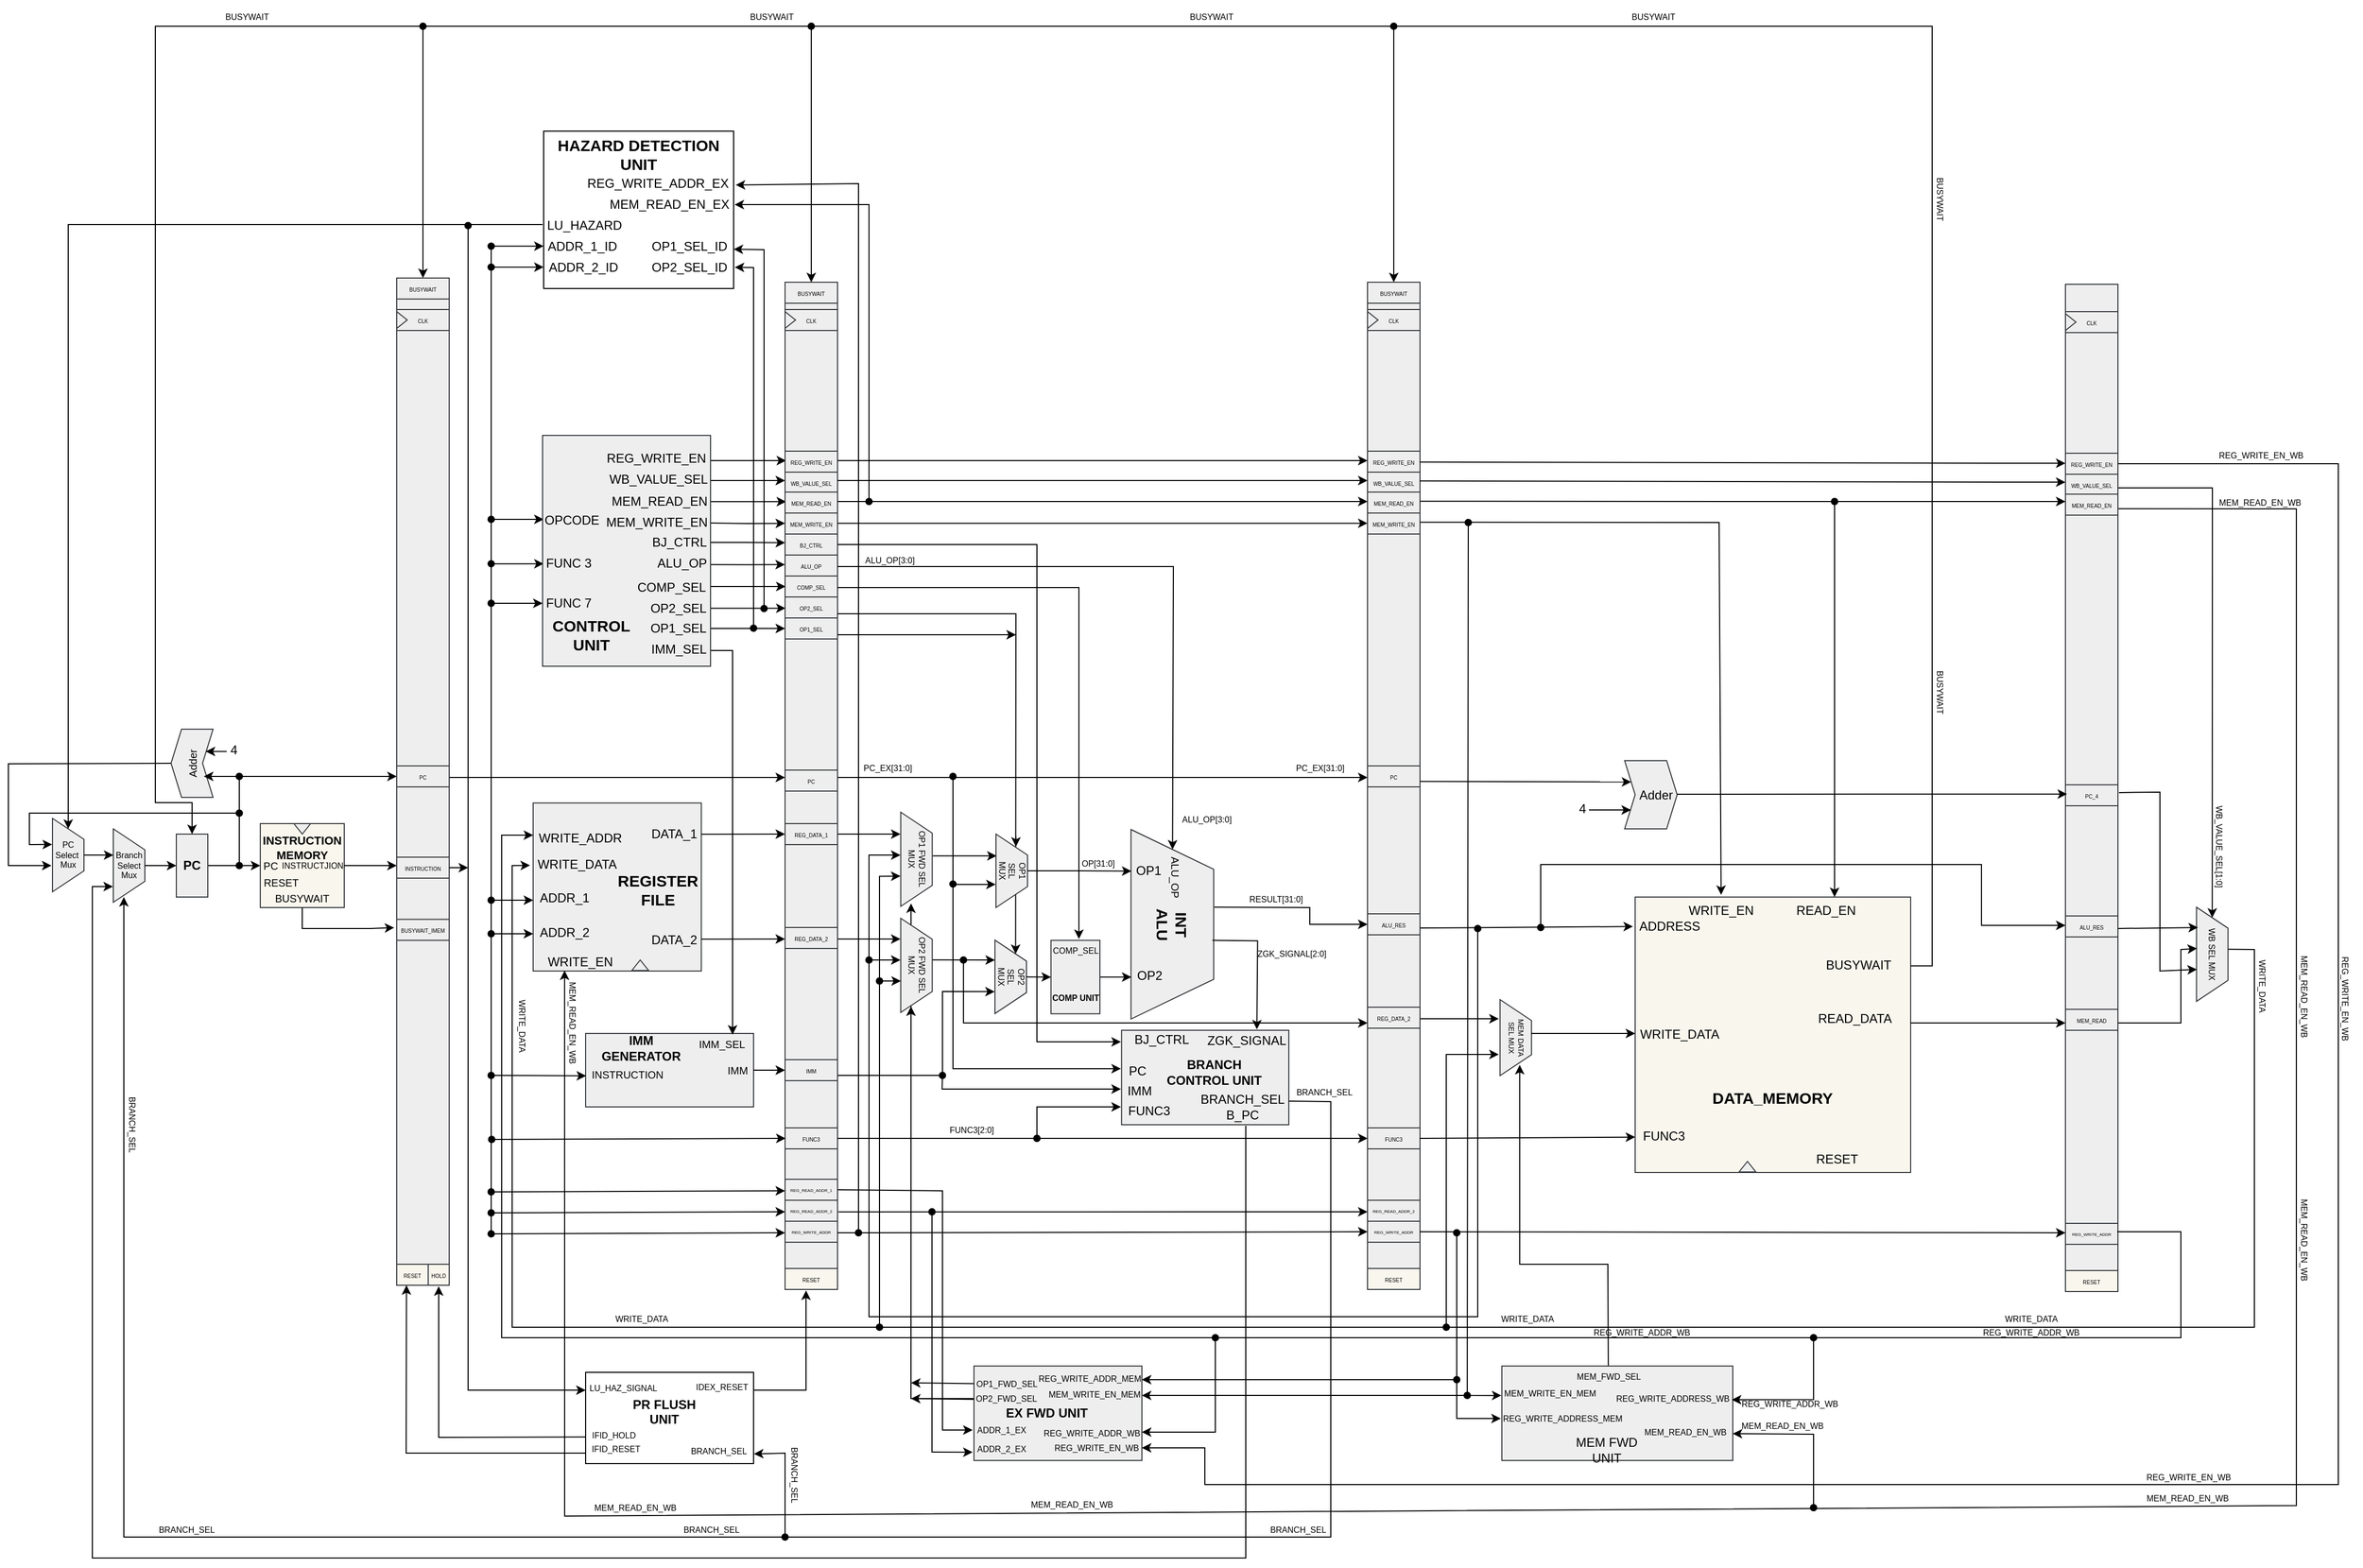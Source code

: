 <mxfile version="22.0.7" type="device">
  <diagram name="Page-1" id="Af7AP3Fj3nr_ey9SDYD-">
    <mxGraphModel dx="1269" dy="1310" grid="1" gridSize="10" guides="1" tooltips="1" connect="1" arrows="1" fold="1" page="1" pageScale="1" pageWidth="850" pageHeight="1100" math="0" shadow="0">
      <root>
        <mxCell id="0" />
        <mxCell id="1" parent="0" />
        <mxCell id="3l47Nc2kNrJPuL0uOXAb-8" style="edgeStyle=orthogonalEdgeStyle;rounded=0;orthogonalLoop=1;jettySize=auto;html=1;exitX=0.5;exitY=1;exitDx=0;exitDy=0;entryX=-0.048;entryY=0.645;entryDx=0;entryDy=0;entryPerimeter=0;" parent="1" source="-pVyr4qSZW9j6nxWmR7E-1" target="HLhZyPjLY0RMyOh3kIm4-85" edge="1">
          <mxGeometry relative="1" as="geometry" />
        </mxCell>
        <mxCell id="-pVyr4qSZW9j6nxWmR7E-1" value="" style="whiteSpace=wrap;html=1;aspect=fixed;fillColor=#f9f7ed;strokeColor=#36393d;" parent="1" vertex="1">
          <mxGeometry x="220" y="280" width="80" height="80" as="geometry" />
        </mxCell>
        <mxCell id="-pVyr4qSZW9j6nxWmR7E-20" value="" style="rounded=0;whiteSpace=wrap;html=1;fillColor=#eeeeee;strokeColor=#36393d;" parent="1" vertex="1">
          <mxGeometry x="530" y="480" width="160" height="70" as="geometry" />
        </mxCell>
        <mxCell id="-pVyr4qSZW9j6nxWmR7E-24" value="&lt;div style=&quot;font-size: 15px;&quot;&gt;&lt;font style=&quot;font-size: 15px;&quot;&gt;&lt;b&gt;&lt;font style=&quot;font-size: 15px;&quot; color=&quot;#000000&quot;&gt;INT&lt;/font&gt;&lt;/b&gt;&lt;/font&gt;&lt;/div&gt;&lt;div style=&quot;font-size: 15px;&quot;&gt;&lt;font style=&quot;font-size: 15px;&quot;&gt;&lt;b&gt;&lt;font style=&quot;font-size: 15px;&quot; color=&quot;#000000&quot;&gt;ALU&lt;/font&gt;&lt;/b&gt;&lt;/font&gt;&lt;/div&gt;" style="shape=trapezoid;perimeter=trapezoidPerimeter;whiteSpace=wrap;html=1;fixedSize=1;fillColor=#eeeeee;strokeColor=#36393d;rotation=90;size=37.87;" parent="1" vertex="1">
          <mxGeometry x="998.7" y="336.57" width="180.63" height="78.76" as="geometry" />
        </mxCell>
        <mxCell id="-pVyr4qSZW9j6nxWmR7E-25" value="" style="rounded=0;whiteSpace=wrap;html=1;fillColor=#eeeeee;strokeColor=#36393d;" parent="1" vertex="1">
          <mxGeometry x="1040.63" y="477" width="159.37" height="90" as="geometry" />
        </mxCell>
        <mxCell id="HLhZyPjLY0RMyOh3kIm4-180" style="edgeStyle=orthogonalEdgeStyle;rounded=0;orthogonalLoop=1;jettySize=auto;html=1;exitX=0.5;exitY=0;exitDx=0;exitDy=0;" parent="1" source="-pVyr4qSZW9j6nxWmR7E-39" edge="1">
          <mxGeometry relative="1" as="geometry">
            <mxPoint x="1050" y="325.286" as="targetPoint" />
          </mxGeometry>
        </mxCell>
        <mxCell id="HLhZyPjLY0RMyOh3kIm4-177" style="edgeStyle=orthogonalEdgeStyle;rounded=0;orthogonalLoop=1;jettySize=auto;html=1;exitX=1;exitY=0.5;exitDx=0;exitDy=0;" parent="1" source="-pVyr4qSZW9j6nxWmR7E-41" edge="1">
          <mxGeometry relative="1" as="geometry">
            <mxPoint x="1050" y="426.222" as="targetPoint" />
          </mxGeometry>
        </mxCell>
        <mxCell id="-pVyr4qSZW9j6nxWmR7E-41" value="" style="rounded=0;whiteSpace=wrap;html=1;fillColor=#eeeeee;strokeColor=#36393d;fontColor=#000000;" parent="1" vertex="1">
          <mxGeometry x="973.39" y="391.25" width="46.61" height="70" as="geometry" />
        </mxCell>
        <mxCell id="-pVyr4qSZW9j6nxWmR7E-43" value="&lt;div style=&quot;font-size: 11px;&quot;&gt;&lt;b&gt;&lt;font style=&quot;font-size: 11px;&quot;&gt;INSTRUCTION MEMORY&lt;br&gt;&lt;/font&gt;&lt;/b&gt;&lt;/div&gt;" style="text;html=1;strokeColor=none;fillColor=none;align=center;verticalAlign=middle;whiteSpace=wrap;rounded=0;fontColor=#000000;" parent="1" vertex="1">
          <mxGeometry x="230" y="288" width="60" height="30" as="geometry" />
        </mxCell>
        <mxCell id="-pVyr4qSZW9j6nxWmR7E-46" value="&lt;div&gt;Register &lt;br&gt;&lt;/div&gt;&lt;div&gt;File&lt;br&gt;&lt;/div&gt;" style="text;html=1;strokeColor=none;fillColor=none;align=center;verticalAlign=middle;whiteSpace=wrap;rounded=0;fontColor=#000000;" parent="1" vertex="1">
          <mxGeometry x="489" y="315" width="60" height="30" as="geometry" />
        </mxCell>
        <mxCell id="-pVyr4qSZW9j6nxWmR7E-49" value="&lt;div style=&quot;font-size: 8px;&quot;&gt;&lt;font style=&quot;font-size: 8px;&quot; color=&quot;#000000&quot;&gt;OP2&lt;/font&gt;&lt;/div&gt;&lt;div style=&quot;font-size: 8px;&quot;&gt;&lt;font style=&quot;font-size: 8px;&quot; color=&quot;#000000&quot;&gt;SEL&lt;/font&gt;&lt;/div&gt;&lt;div style=&quot;font-size: 8px;&quot;&gt;&lt;font style=&quot;font-size: 8px;&quot; color=&quot;#000000&quot;&gt;MUX&lt;br&gt;&lt;/font&gt;&lt;/div&gt;" style="shape=trapezoid;perimeter=trapezoidPerimeter;whiteSpace=wrap;html=1;fixedSize=1;fillColor=#eeeeee;strokeColor=#36393d;rotation=90;" parent="1" vertex="1">
          <mxGeometry x="900" y="411.07" width="70" height="30" as="geometry" />
        </mxCell>
        <mxCell id="-pVyr4qSZW9j6nxWmR7E-51" value="&lt;p style=&quot;line-height: 40%;&quot;&gt;&lt;/p&gt;&lt;div&gt;&lt;b&gt;&lt;font style=&quot;font-size: 8px;&quot;&gt;COMP UNIT&lt;/font&gt;&lt;/b&gt;&lt;/div&gt;&lt;p&gt;&lt;/p&gt;" style="text;html=1;strokeColor=none;fillColor=none;align=center;verticalAlign=middle;whiteSpace=wrap;rounded=0;fontColor=#000000;rotation=0;" parent="1" vertex="1">
          <mxGeometry x="973.39" y="445" width="48" height="0.56" as="geometry" />
        </mxCell>
        <mxCell id="-pVyr4qSZW9j6nxWmR7E-58" value="&lt;div&gt;&lt;b&gt;IMM&lt;/b&gt;&lt;/div&gt;&lt;div&gt;&lt;b&gt;GENERATOR&lt;/b&gt;&lt;/div&gt;" style="text;html=1;strokeColor=none;fillColor=none;align=center;verticalAlign=middle;whiteSpace=wrap;rounded=0;fontColor=#000000;" parent="1" vertex="1">
          <mxGeometry x="553" y="479" width="60" height="30" as="geometry" />
        </mxCell>
        <mxCell id="-pVyr4qSZW9j6nxWmR7E-59" value="&lt;b&gt;BRANCH CONTROL UNIT&lt;/b&gt;" style="text;html=1;strokeColor=none;fillColor=none;align=center;verticalAlign=middle;whiteSpace=wrap;rounded=0;fontColor=#000000;spacingTop=1;spacing=2;" parent="1" vertex="1">
          <mxGeometry x="1079.33" y="501" width="100" height="30" as="geometry" />
        </mxCell>
        <mxCell id="-pVyr4qSZW9j6nxWmR7E-64" value="" style="group" parent="1" vertex="1" connectable="0">
          <mxGeometry x="135" y="190" width="100" height="65" as="geometry" />
        </mxCell>
        <mxCell id="-pVyr4qSZW9j6nxWmR7E-16" value="" style="shape=step;perimeter=stepPerimeter;whiteSpace=wrap;html=1;fixedSize=1;size=10;fillColor=#eeeeee;strokeColor=#36393d;rotation=-180;" parent="-pVyr4qSZW9j6nxWmR7E-64" vertex="1">
          <mxGeometry width="40" height="65" as="geometry" />
        </mxCell>
        <mxCell id="-pVyr4qSZW9j6nxWmR7E-45" value="&lt;font style=&quot;font-size: 10px;&quot; color=&quot;#000000&quot;&gt;Adder&lt;/font&gt;" style="text;html=1;strokeColor=none;fillColor=none;align=center;verticalAlign=middle;whiteSpace=wrap;rounded=0;rotation=-90;" parent="-pVyr4qSZW9j6nxWmR7E-64" vertex="1">
          <mxGeometry x="-5" y="21.25" width="50" height="22.5" as="geometry" />
        </mxCell>
        <mxCell id="-pVyr4qSZW9j6nxWmR7E-75" value="" style="endArrow=classic;html=1;rounded=0;" parent="-pVyr4qSZW9j6nxWmR7E-64" edge="1">
          <mxGeometry width="50" height="50" relative="1" as="geometry">
            <mxPoint x="53" y="21.25" as="sourcePoint" />
            <mxPoint x="33" y="21.25" as="targetPoint" />
          </mxGeometry>
        </mxCell>
        <mxCell id="s9KCdLrKtUiWxoVM0cNU-107" value="4" style="text;html=1;strokeColor=none;fillColor=none;align=center;verticalAlign=middle;whiteSpace=wrap;rounded=0;" parent="-pVyr4qSZW9j6nxWmR7E-64" vertex="1">
          <mxGeometry x="50" y="5" width="20" height="30" as="geometry" />
        </mxCell>
        <mxCell id="-pVyr4qSZW9j6nxWmR7E-66" style="edgeStyle=orthogonalEdgeStyle;rounded=0;orthogonalLoop=1;jettySize=auto;html=1;exitX=1;exitY=0.5;exitDx=0;exitDy=0;entryX=0;entryY=0.5;entryDx=0;entryDy=0;" parent="1" source="-pVyr4qSZW9j6nxWmR7E-2" target="-pVyr4qSZW9j6nxWmR7E-1" edge="1">
          <mxGeometry relative="1" as="geometry" />
        </mxCell>
        <mxCell id="-pVyr4qSZW9j6nxWmR7E-70" value="" style="group" parent="1" vertex="1" connectable="0">
          <mxGeometry x="140" y="290" width="30" height="60" as="geometry" />
        </mxCell>
        <mxCell id="-pVyr4qSZW9j6nxWmR7E-2" value="" style="rounded=0;whiteSpace=wrap;html=1;fillColor=#eeeeee;strokeColor=#36393d;" parent="-pVyr4qSZW9j6nxWmR7E-70" vertex="1">
          <mxGeometry width="30" height="60" as="geometry" />
        </mxCell>
        <mxCell id="-pVyr4qSZW9j6nxWmR7E-42" value="&lt;b&gt;PC&lt;/b&gt;" style="text;html=1;align=center;verticalAlign=middle;whiteSpace=wrap;rounded=0;fontColor=#000000;" parent="-pVyr4qSZW9j6nxWmR7E-70" vertex="1">
          <mxGeometry y="15" width="30" height="30" as="geometry" />
        </mxCell>
        <mxCell id="-pVyr4qSZW9j6nxWmR7E-71" value="" style="group" parent="1" vertex="1" connectable="0">
          <mxGeometry x="80" y="285" width="30" height="70" as="geometry" />
        </mxCell>
        <mxCell id="-pVyr4qSZW9j6nxWmR7E-3" value="" style="shape=trapezoid;perimeter=trapezoidPerimeter;whiteSpace=wrap;html=1;fixedSize=1;fillColor=#eeeeee;strokeColor=#36393d;rotation=90;" parent="-pVyr4qSZW9j6nxWmR7E-71" vertex="1">
          <mxGeometry x="-20" y="20" width="70" height="30" as="geometry" />
        </mxCell>
        <mxCell id="-pVyr4qSZW9j6nxWmR7E-44" value="&lt;div style=&quot;font-size: 8px;&quot;&gt;&lt;font style=&quot;font-size: 8px;&quot;&gt;Branch Select &lt;br&gt;&lt;/font&gt;&lt;/div&gt;&lt;div style=&quot;font-size: 8px;&quot;&gt;&lt;font style=&quot;font-size: 8px;&quot;&gt;Mux&lt;/font&gt;&lt;br&gt;&lt;/div&gt;" style="text;html=1;strokeColor=none;fillColor=none;align=center;verticalAlign=middle;whiteSpace=wrap;rounded=0;fontColor=#000000;" parent="-pVyr4qSZW9j6nxWmR7E-71" vertex="1">
          <mxGeometry y="20" width="30" height="30" as="geometry" />
        </mxCell>
        <mxCell id="-pVyr4qSZW9j6nxWmR7E-72" style="edgeStyle=orthogonalEdgeStyle;rounded=0;orthogonalLoop=1;jettySize=auto;html=1;exitX=1;exitY=0.5;exitDx=0;exitDy=0;entryX=0;entryY=0.5;entryDx=0;entryDy=0;" parent="1" source="-pVyr4qSZW9j6nxWmR7E-44" target="-pVyr4qSZW9j6nxWmR7E-42" edge="1">
          <mxGeometry relative="1" as="geometry" />
        </mxCell>
        <mxCell id="-pVyr4qSZW9j6nxWmR7E-74" value="" style="endArrow=classic;html=1;rounded=0;startArrow=oval;startFill=1;edgeStyle=orthogonalEdgeStyle;entryX=0.25;entryY=1;entryDx=0;entryDy=0;endFill=1;" parent="1" target="-pVyr4qSZW9j6nxWmR7E-45" edge="1">
          <mxGeometry width="50" height="50" relative="1" as="geometry">
            <mxPoint x="200" y="320" as="sourcePoint" />
            <mxPoint x="200" y="240" as="targetPoint" />
            <Array as="points">
              <mxPoint x="200" y="235" />
            </Array>
          </mxGeometry>
        </mxCell>
        <mxCell id="-pVyr4qSZW9j6nxWmR7E-85" value="" style="endArrow=none;html=1;rounded=0;" parent="1" edge="1">
          <mxGeometry width="50" height="50" relative="1" as="geometry">
            <mxPoint x="440" y="670" as="sourcePoint" />
            <mxPoint x="440" y="-270" as="targetPoint" />
          </mxGeometry>
        </mxCell>
        <mxCell id="-pVyr4qSZW9j6nxWmR7E-86" value="" style="endArrow=classic;html=1;rounded=0;entryX=0;entryY=0.5;entryDx=0;entryDy=0;startArrow=oval;startFill=1;endFill=1;" parent="1" edge="1" target="HLhZyPjLY0RMyOh3kIm4-94">
          <mxGeometry width="50" height="50" relative="1" as="geometry">
            <mxPoint x="200" y="235" as="sourcePoint" />
            <mxPoint x="360" y="235" as="targetPoint" />
          </mxGeometry>
        </mxCell>
        <mxCell id="-pVyr4qSZW9j6nxWmR7E-96" value="" style="endArrow=classic;html=1;rounded=0;startArrow=oval;startFill=1;entryX=0;entryY=0.5;entryDx=0;entryDy=0;" parent="1" target="-pVyr4qSZW9j6nxWmR7E-108" edge="1">
          <mxGeometry width="50" height="50" relative="1" as="geometry">
            <mxPoint x="440" y="70" as="sourcePoint" />
            <mxPoint x="480" y="70" as="targetPoint" />
          </mxGeometry>
        </mxCell>
        <mxCell id="-pVyr4qSZW9j6nxWmR7E-18" value="" style="whiteSpace=wrap;html=1;aspect=fixed;fillColor=#eeeeee;strokeColor=#36393d;" parent="1" vertex="1">
          <mxGeometry x="480" y="260.32" width="160.209" height="160.209" as="geometry" />
        </mxCell>
        <mxCell id="-pVyr4qSZW9j6nxWmR7E-62" value="&lt;div style=&quot;font-size: 15px;&quot;&gt;&lt;font style=&quot;font-size: 15px;&quot;&gt;&lt;b&gt;REGISTER &lt;br&gt;&lt;/b&gt;&lt;/font&gt;&lt;/div&gt;&lt;div style=&quot;font-size: 15px;&quot;&gt;&lt;font style=&quot;font-size: 15px;&quot;&gt;&lt;b&gt;FILE&lt;/b&gt;&lt;/font&gt;&lt;br&gt;&lt;/div&gt;" style="text;html=1;strokeColor=none;fillColor=none;align=center;verticalAlign=middle;whiteSpace=wrap;rounded=0;fontColor=#000000;" parent="1" vertex="1">
          <mxGeometry x="567.375" y="326.255" width="63.75" height="33.75" as="geometry" />
        </mxCell>
        <mxCell id="-pVyr4qSZW9j6nxWmR7E-99" value="WRITE_ADDR" style="text;html=1;strokeColor=none;fillColor=none;align=center;verticalAlign=middle;whiteSpace=wrap;rounded=0;fontColor=#000000;" parent="1" vertex="1">
          <mxGeometry x="489.22" y="279" width="71.78" height="30" as="geometry" />
        </mxCell>
        <mxCell id="-pVyr4qSZW9j6nxWmR7E-100" value="" style="group" parent="1" vertex="1" connectable="0">
          <mxGeometry x="440" y="369" width="100" height="30" as="geometry" />
        </mxCell>
        <mxCell id="-pVyr4qSZW9j6nxWmR7E-88" value="" style="endArrow=classic;html=1;rounded=0;startArrow=oval;startFill=1;" parent="-pVyr4qSZW9j6nxWmR7E-100" edge="1">
          <mxGeometry width="50" height="50" relative="1" as="geometry">
            <mxPoint y="16" as="sourcePoint" />
            <mxPoint x="40" y="16" as="targetPoint" />
          </mxGeometry>
        </mxCell>
        <mxCell id="-pVyr4qSZW9j6nxWmR7E-98" value="&lt;div&gt;ADDR_2&lt;br&gt;&lt;/div&gt;" style="text;html=1;strokeColor=none;fillColor=none;align=center;verticalAlign=middle;whiteSpace=wrap;rounded=0;fontColor=#000000;" parent="-pVyr4qSZW9j6nxWmR7E-100" vertex="1">
          <mxGeometry x="40" width="60" height="30" as="geometry" />
        </mxCell>
        <mxCell id="-pVyr4qSZW9j6nxWmR7E-101" value="" style="group" parent="1" vertex="1" connectable="0">
          <mxGeometry x="440" y="336" width="100" height="30" as="geometry" />
        </mxCell>
        <mxCell id="-pVyr4qSZW9j6nxWmR7E-87" value="" style="endArrow=classic;html=1;rounded=0;startArrow=oval;startFill=1;" parent="-pVyr4qSZW9j6nxWmR7E-101" edge="1">
          <mxGeometry width="50" height="50" relative="1" as="geometry">
            <mxPoint y="17" as="sourcePoint" />
            <mxPoint x="40" y="17" as="targetPoint" />
          </mxGeometry>
        </mxCell>
        <mxCell id="-pVyr4qSZW9j6nxWmR7E-97" value="ADDR_1" style="text;html=1;strokeColor=none;fillColor=none;align=center;verticalAlign=middle;whiteSpace=wrap;rounded=0;fontColor=#000000;" parent="-pVyr4qSZW9j6nxWmR7E-101" vertex="1">
          <mxGeometry x="40" width="60" height="30" as="geometry" />
        </mxCell>
        <mxCell id="-pVyr4qSZW9j6nxWmR7E-102" value="WRITE_DATA" style="text;html=1;strokeColor=none;fillColor=none;align=center;verticalAlign=middle;whiteSpace=wrap;rounded=0;fontColor=#000000;" parent="1" vertex="1">
          <mxGeometry x="477" y="304" width="90" height="30" as="geometry" />
        </mxCell>
        <mxCell id="-pVyr4qSZW9j6nxWmR7E-103" value="WRITE_EN" style="text;html=1;strokeColor=none;fillColor=none;align=center;verticalAlign=middle;whiteSpace=wrap;rounded=0;fontColor=#000000;" parent="1" vertex="1">
          <mxGeometry x="489" y="397" width="71.78" height="30" as="geometry" />
        </mxCell>
        <mxCell id="-pVyr4qSZW9j6nxWmR7E-105" value="" style="endArrow=classic;html=1;rounded=0;startArrow=oval;startFill=1;entryX=0;entryY=0.647;entryDx=0;entryDy=0;entryPerimeter=0;" parent="1" edge="1">
          <mxGeometry width="50" height="50" relative="1" as="geometry">
            <mxPoint x="440" y="32.32" as="sourcePoint" />
            <mxPoint x="490" y="32.32" as="targetPoint" />
          </mxGeometry>
        </mxCell>
        <mxCell id="-pVyr4qSZW9j6nxWmR7E-106" value="" style="endArrow=classic;html=1;rounded=0;startArrow=oval;startFill=1;entryX=0;entryY=0.647;entryDx=0;entryDy=0;entryPerimeter=0;" parent="1" edge="1">
          <mxGeometry width="50" height="50" relative="1" as="geometry">
            <mxPoint x="440" y="-10" as="sourcePoint" />
            <mxPoint x="490" y="-10" as="targetPoint" />
          </mxGeometry>
        </mxCell>
        <mxCell id="-pVyr4qSZW9j6nxWmR7E-109" value="" style="endArrow=classic;html=1;rounded=0;entryX=0.009;entryY=0.577;entryDx=0;entryDy=0;entryPerimeter=0;startArrow=oval;startFill=1;" parent="1" edge="1">
          <mxGeometry width="50" height="50" relative="1" as="geometry">
            <mxPoint x="440" y="520" as="sourcePoint" />
            <mxPoint x="530.44" y="520.39" as="targetPoint" />
          </mxGeometry>
        </mxCell>
        <mxCell id="-pVyr4qSZW9j6nxWmR7E-110" value="" style="endArrow=classic;html=1;rounded=0;exitX=1;exitY=0.5;exitDx=0;exitDy=0;" parent="1" edge="1">
          <mxGeometry width="50" height="50" relative="1" as="geometry">
            <mxPoint x="390" y="236" as="sourcePoint" />
            <mxPoint x="720.0" y="236" as="targetPoint" />
          </mxGeometry>
        </mxCell>
        <mxCell id="-pVyr4qSZW9j6nxWmR7E-111" value="DATA_1" style="text;html=1;strokeColor=none;fillColor=none;align=center;verticalAlign=middle;whiteSpace=wrap;rounded=0;fontColor=#000000;" parent="1" vertex="1">
          <mxGeometry x="590" y="275" width="48.78" height="30" as="geometry" />
        </mxCell>
        <mxCell id="-pVyr4qSZW9j6nxWmR7E-112" value="DATA_2" style="text;html=1;strokeColor=none;fillColor=none;align=center;verticalAlign=middle;whiteSpace=wrap;rounded=0;fontColor=#000000;" parent="1" vertex="1">
          <mxGeometry x="590" y="376" width="48.78" height="30" as="geometry" />
        </mxCell>
        <mxCell id="HLhZyPjLY0RMyOh3kIm4-1" value="" style="edgeStyle=orthogonalEdgeStyle;rounded=0;orthogonalLoop=1;jettySize=auto;html=1;entryX=0.881;entryY=0.016;entryDx=0;entryDy=0;entryPerimeter=0;" parent="1" source="-pVyr4qSZW9j6nxWmR7E-113" target="-pVyr4qSZW9j6nxWmR7E-20" edge="1">
          <mxGeometry relative="1" as="geometry">
            <mxPoint x="670" y="450" as="targetPoint" />
            <Array as="points">
              <mxPoint x="670" y="115" />
              <mxPoint x="670" y="481" />
            </Array>
          </mxGeometry>
        </mxCell>
        <mxCell id="HLhZyPjLY0RMyOh3kIm4-4" value="&lt;font style=&quot;font-size: 10px;&quot;&gt;IMM_SEL&lt;/font&gt;" style="text;html=1;strokeColor=none;fillColor=none;align=center;verticalAlign=middle;whiteSpace=wrap;rounded=0;fontColor=#000000;" parent="1" vertex="1">
          <mxGeometry x="630" y="480" width="60" height="20" as="geometry" />
        </mxCell>
        <mxCell id="HLhZyPjLY0RMyOh3kIm4-7" style="edgeStyle=orthogonalEdgeStyle;rounded=0;orthogonalLoop=1;jettySize=auto;html=1;entryX=0.004;entryY=0.328;entryDx=0;entryDy=0;entryPerimeter=0;exitX=0.998;exitY=0.559;exitDx=0;exitDy=0;exitPerimeter=0;" parent="1" source="HLhZyPjLY0RMyOh3kIm4-5" edge="1">
          <mxGeometry relative="1" as="geometry">
            <mxPoint x="649.88" y="33.12" as="sourcePoint" />
            <mxPoint x="719.88" y="33.12" as="targetPoint" />
          </mxGeometry>
        </mxCell>
        <mxCell id="HLhZyPjLY0RMyOh3kIm4-9" value="" style="endArrow=classic;html=1;rounded=0;entryX=0;entryY=0.5;entryDx=0;entryDy=0;" parent="1" edge="1">
          <mxGeometry width="50" height="50" relative="1" as="geometry">
            <mxPoint x="770" y="236" as="sourcePoint" />
            <mxPoint x="1275" y="236" as="targetPoint" />
          </mxGeometry>
        </mxCell>
        <mxCell id="HLhZyPjLY0RMyOh3kIm4-15" style="edgeStyle=orthogonalEdgeStyle;rounded=0;orthogonalLoop=1;jettySize=auto;html=1;entryX=0.004;entryY=0.328;entryDx=0;entryDy=0;entryPerimeter=0;exitX=1;exitY=0.5;exitDx=0;exitDy=0;" parent="1" source="HLhZyPjLY0RMyOh3kIm4-10" edge="1">
          <mxGeometry relative="1" as="geometry">
            <mxPoint x="650" y="12.29" as="sourcePoint" />
            <mxPoint x="720" y="12.29" as="targetPoint" />
          </mxGeometry>
        </mxCell>
        <mxCell id="HLhZyPjLY0RMyOh3kIm4-19" style="edgeStyle=orthogonalEdgeStyle;rounded=0;orthogonalLoop=1;jettySize=auto;html=1;entryX=0.004;entryY=0.328;entryDx=0;entryDy=0;entryPerimeter=0;" parent="1" edge="1">
          <mxGeometry relative="1" as="geometry">
            <mxPoint x="649" y="-26.88" as="sourcePoint" />
            <mxPoint x="721" y="-26.88" as="targetPoint" />
          </mxGeometry>
        </mxCell>
        <mxCell id="HLhZyPjLY0RMyOh3kIm4-20" style="edgeStyle=orthogonalEdgeStyle;rounded=0;orthogonalLoop=1;jettySize=auto;html=1;entryX=0.004;entryY=0.328;entryDx=0;entryDy=0;entryPerimeter=0;" parent="1" edge="1">
          <mxGeometry relative="1" as="geometry">
            <mxPoint x="648" y="-47" as="sourcePoint" />
            <mxPoint x="720" y="-47" as="targetPoint" />
          </mxGeometry>
        </mxCell>
        <mxCell id="HLhZyPjLY0RMyOh3kIm4-21" style="edgeStyle=orthogonalEdgeStyle;rounded=0;orthogonalLoop=1;jettySize=auto;html=1;entryX=0.004;entryY=0.328;entryDx=0;entryDy=0;entryPerimeter=0;" parent="1" edge="1">
          <mxGeometry relative="1" as="geometry">
            <mxPoint x="649" y="-66" as="sourcePoint" />
            <mxPoint x="721" y="-66" as="targetPoint" />
          </mxGeometry>
        </mxCell>
        <mxCell id="HLhZyPjLY0RMyOh3kIm4-22" style="edgeStyle=orthogonalEdgeStyle;rounded=0;orthogonalLoop=1;jettySize=auto;html=1;entryX=0.004;entryY=0.328;entryDx=0;entryDy=0;entryPerimeter=0;exitX=1;exitY=0.5;exitDx=0;exitDy=0;" parent="1" edge="1">
          <mxGeometry relative="1" as="geometry">
            <mxPoint x="649" y="-6.5" as="sourcePoint" />
            <mxPoint x="720" y="-6.21" as="targetPoint" />
          </mxGeometry>
        </mxCell>
        <mxCell id="HLhZyPjLY0RMyOh3kIm4-24" value="" style="endArrow=classic;html=1;rounded=0;entryX=-0.11;entryY=0.581;entryDx=0;entryDy=0;entryPerimeter=0;exitX=1.001;exitY=0.373;exitDx=0;exitDy=0;exitPerimeter=0;" parent="1" edge="1">
          <mxGeometry width="50" height="50" relative="1" as="geometry">
            <mxPoint x="640.37" y="290.078" as="sourcePoint" />
            <mxPoint x="720.0" y="290.0" as="targetPoint" />
          </mxGeometry>
        </mxCell>
        <mxCell id="HLhZyPjLY0RMyOh3kIm4-46" style="edgeStyle=orthogonalEdgeStyle;rounded=0;orthogonalLoop=1;jettySize=auto;html=1;exitX=0.997;exitY=0.818;exitDx=0;exitDy=0;exitPerimeter=0;" parent="1" edge="1">
          <mxGeometry relative="1" as="geometry">
            <mxPoint x="649.48" y="74.71" as="sourcePoint" />
            <mxPoint x="720.48" y="74.71" as="targetPoint" />
          </mxGeometry>
        </mxCell>
        <mxCell id="HLhZyPjLY0RMyOh3kIm4-82" value="" style="group" parent="1" vertex="1" connectable="0">
          <mxGeometry x="1530" y="350" width="262.5" height="262.5" as="geometry" />
        </mxCell>
        <mxCell id="-pVyr4qSZW9j6nxWmR7E-26" value="" style="whiteSpace=wrap;html=1;aspect=fixed;fillColor=#f9f7ed;strokeColor=#36393d;" parent="HLhZyPjLY0RMyOh3kIm4-82" vertex="1">
          <mxGeometry width="262.5" height="262.5" as="geometry" />
        </mxCell>
        <mxCell id="-pVyr4qSZW9j6nxWmR7E-54" value="&lt;font style=&quot;font-size: 15px;&quot;&gt;&lt;b&gt;DATA_MEMORY&lt;/b&gt;&lt;/font&gt;" style="text;html=1;strokeColor=none;fillColor=none;align=center;verticalAlign=middle;whiteSpace=wrap;rounded=0;fontColor=#000000;" parent="HLhZyPjLY0RMyOh3kIm4-82" vertex="1">
          <mxGeometry x="82.38" y="170" width="97.75" height="42.5" as="geometry" />
        </mxCell>
        <mxCell id="s9KCdLrKtUiWxoVM0cNU-60" value="ADDRESS" style="text;html=1;strokeColor=none;fillColor=none;align=center;verticalAlign=middle;whiteSpace=wrap;rounded=0;" parent="HLhZyPjLY0RMyOh3kIm4-82" vertex="1">
          <mxGeometry x="1" y="20" width="64" height="15" as="geometry" />
        </mxCell>
        <mxCell id="s9KCdLrKtUiWxoVM0cNU-61" value="WRITE_EN" style="text;html=1;strokeColor=none;fillColor=none;align=center;verticalAlign=middle;whiteSpace=wrap;rounded=0;" parent="HLhZyPjLY0RMyOh3kIm4-82" vertex="1">
          <mxGeometry x="50" y="5" width="64" height="15" as="geometry" />
        </mxCell>
        <mxCell id="s9KCdLrKtUiWxoVM0cNU-62" value="READ_EN" style="text;html=1;strokeColor=none;fillColor=none;align=center;verticalAlign=middle;whiteSpace=wrap;rounded=0;" parent="HLhZyPjLY0RMyOh3kIm4-82" vertex="1">
          <mxGeometry x="150" y="5" width="64" height="15" as="geometry" />
        </mxCell>
        <mxCell id="s9KCdLrKtUiWxoVM0cNU-63" value="WRITE_DATA" style="text;html=1;strokeColor=none;fillColor=none;align=center;verticalAlign=middle;whiteSpace=wrap;rounded=0;" parent="HLhZyPjLY0RMyOh3kIm4-82" vertex="1">
          <mxGeometry x="3" y="123.75" width="79" height="15" as="geometry" />
        </mxCell>
        <mxCell id="s9KCdLrKtUiWxoVM0cNU-64" value="READ_DATA" style="text;html=1;strokeColor=none;fillColor=none;align=center;verticalAlign=middle;whiteSpace=wrap;rounded=0;" parent="HLhZyPjLY0RMyOh3kIm4-82" vertex="1">
          <mxGeometry x="170" y="108.75" width="79" height="15" as="geometry" />
        </mxCell>
        <mxCell id="3l47Nc2kNrJPuL0uOXAb-1" value="BUSYWAIT" style="text;html=1;strokeColor=none;fillColor=none;align=center;verticalAlign=middle;whiteSpace=wrap;rounded=0;" parent="HLhZyPjLY0RMyOh3kIm4-82" vertex="1">
          <mxGeometry x="183.13" y="50" width="60" height="30" as="geometry" />
        </mxCell>
        <mxCell id="-I9MUBenOoTtmsug1_GX-89" value="" style="triangle;whiteSpace=wrap;html=1;rotation=-90;fillColor=#eeeeee;strokeColor=#36393d;" parent="HLhZyPjLY0RMyOh3kIm4-82" vertex="1">
          <mxGeometry x="102" y="249" width="10" height="16" as="geometry" />
        </mxCell>
        <mxCell id="eHQ0PaAztmqV_tfdJCIF-66" value="FUNC3" style="text;html=1;strokeColor=none;fillColor=none;align=center;verticalAlign=middle;whiteSpace=wrap;rounded=0;" parent="HLhZyPjLY0RMyOh3kIm4-82" vertex="1">
          <mxGeometry x="2" y="220.5" width="51.38" height="15" as="geometry" />
        </mxCell>
        <mxCell id="eHQ0PaAztmqV_tfdJCIF-81" value="RESET" style="text;html=1;strokeColor=none;fillColor=none;align=center;verticalAlign=middle;whiteSpace=wrap;rounded=0;" parent="HLhZyPjLY0RMyOh3kIm4-82" vertex="1">
          <mxGeometry x="166.62" y="242" width="51.38" height="15" as="geometry" />
        </mxCell>
        <mxCell id="HLhZyPjLY0RMyOh3kIm4-83" value="" style="group" parent="1" vertex="1" connectable="0">
          <mxGeometry x="1520" y="220" width="60" height="65" as="geometry" />
        </mxCell>
        <mxCell id="-pVyr4qSZW9j6nxWmR7E-56" value="" style="shape=step;perimeter=stepPerimeter;whiteSpace=wrap;html=1;fixedSize=1;size=10;fillColor=#eeeeee;strokeColor=#36393d;" parent="HLhZyPjLY0RMyOh3kIm4-83" vertex="1">
          <mxGeometry width="50" height="65" as="geometry" />
        </mxCell>
        <mxCell id="-pVyr4qSZW9j6nxWmR7E-57" value="&lt;font color=&quot;#000000&quot;&gt;Adder&lt;/font&gt;" style="text;html=1;strokeColor=none;fillColor=none;align=center;verticalAlign=middle;whiteSpace=wrap;rounded=0;" parent="HLhZyPjLY0RMyOh3kIm4-83" vertex="1">
          <mxGeometry x="10" y="17.5" width="40" height="30" as="geometry" />
        </mxCell>
        <mxCell id="HLhZyPjLY0RMyOh3kIm4-85" value="" style="rounded=0;whiteSpace=wrap;html=1;fillColor=#eeeeee;strokeColor=#36393d;" parent="1" vertex="1">
          <mxGeometry x="350" y="-240" width="50" height="960" as="geometry" />
        </mxCell>
        <mxCell id="HLhZyPjLY0RMyOh3kIm4-94" value="&lt;div style=&quot;line-height: 40%;&quot;&gt;&lt;font style=&quot;font-size: 5px;&quot; color=&quot;#000000&quot;&gt;PC&lt;/font&gt;&lt;/div&gt;" style="rounded=0;whiteSpace=wrap;html=1;fillColor=#eeeeee;strokeColor=#36393d;horizontal=1;" parent="1" vertex="1">
          <mxGeometry x="350" y="225" width="50" height="20" as="geometry" />
        </mxCell>
        <mxCell id="HLhZyPjLY0RMyOh3kIm4-95" value="&lt;div style=&quot;line-height: 40%;&quot;&gt;&lt;font style=&quot;font-size: 5px;&quot; color=&quot;#000000&quot;&gt;INSTRUCTION&lt;/font&gt;&lt;/div&gt;" style="rounded=0;whiteSpace=wrap;html=1;fillColor=#eeeeee;strokeColor=#36393d;horizontal=1;" parent="1" vertex="1">
          <mxGeometry x="350" y="312" width="50" height="20" as="geometry" />
        </mxCell>
        <mxCell id="HLhZyPjLY0RMyOh3kIm4-103" value="&lt;div style=&quot;line-height: 40%;&quot;&gt;&lt;font style=&quot;font-size: 5px;&quot; color=&quot;#000000&quot;&gt;RESET&lt;/font&gt;&lt;/div&gt;" style="rounded=0;whiteSpace=wrap;html=1;fillColor=#f9f7ed;strokeColor=#36393d;horizontal=1;imageWidth=25;" parent="1" vertex="1">
          <mxGeometry x="350" y="700" width="30" height="20" as="geometry" />
        </mxCell>
        <mxCell id="HLhZyPjLY0RMyOh3kIm4-104" value="" style="endArrow=classic;html=1;rounded=0;" parent="1" edge="1">
          <mxGeometry width="50" height="50" relative="1" as="geometry">
            <mxPoint x="300" y="320" as="sourcePoint" />
            <mxPoint x="350" y="320" as="targetPoint" />
          </mxGeometry>
        </mxCell>
        <mxCell id="HLhZyPjLY0RMyOh3kIm4-106" value="&lt;div style=&quot;line-height: 40%;&quot;&gt;&lt;font style=&quot;font-size: 5px;&quot; color=&quot;#000000&quot;&gt;HOLD&lt;/font&gt;&lt;/div&gt;" style="rounded=0;whiteSpace=wrap;html=1;fillColor=#f9f7ed;strokeColor=#36393d;horizontal=1;" parent="1" vertex="1">
          <mxGeometry x="380" y="700" width="20" height="20" as="geometry" />
        </mxCell>
        <mxCell id="HLhZyPjLY0RMyOh3kIm4-109" value="" style="endArrow=classic;html=1;rounded=0;entryX=0;entryY=0.5;entryDx=0;entryDy=0;startArrow=oval;startFill=1;" parent="1" edge="1">
          <mxGeometry width="50" height="50" relative="1" as="geometry">
            <mxPoint x="440" y="671" as="sourcePoint" />
            <mxPoint x="720" y="670" as="targetPoint" />
          </mxGeometry>
        </mxCell>
        <mxCell id="HLhZyPjLY0RMyOh3kIm4-110" value="" style="endArrow=classic;html=1;rounded=0;entryX=0;entryY=0.5;entryDx=0;entryDy=0;startArrow=oval;startFill=1;" parent="1" edge="1">
          <mxGeometry width="50" height="50" relative="1" as="geometry">
            <mxPoint x="440" y="651" as="sourcePoint" />
            <mxPoint x="720" y="650" as="targetPoint" />
          </mxGeometry>
        </mxCell>
        <mxCell id="HLhZyPjLY0RMyOh3kIm4-111" value="" style="endArrow=classic;html=1;rounded=0;entryX=0;entryY=0.5;entryDx=0;entryDy=0;startArrow=oval;startFill=1;" parent="1" edge="1">
          <mxGeometry width="50" height="50" relative="1" as="geometry">
            <mxPoint x="440" y="631" as="sourcePoint" />
            <mxPoint x="720" y="630" as="targetPoint" />
          </mxGeometry>
        </mxCell>
        <mxCell id="HLhZyPjLY0RMyOh3kIm4-112" style="edgeStyle=orthogonalEdgeStyle;rounded=0;orthogonalLoop=1;jettySize=auto;html=1;exitX=0.997;exitY=0.818;exitDx=0;exitDy=0;exitPerimeter=0;" parent="1" edge="1">
          <mxGeometry relative="1" as="geometry">
            <mxPoint x="649" y="94" as="sourcePoint" />
            <mxPoint x="720" y="94" as="targetPoint" />
          </mxGeometry>
        </mxCell>
        <mxCell id="-pVyr4qSZW9j6nxWmR7E-30" value="" style="rounded=0;whiteSpace=wrap;html=1;fillColor=#eeeeee;strokeColor=#36393d;movable=1;resizable=1;rotatable=1;deletable=1;editable=1;locked=0;connectable=1;" parent="1" vertex="1">
          <mxGeometry x="489" y="-90" width="160" height="220" as="geometry" />
        </mxCell>
        <mxCell id="-pVyr4qSZW9j6nxWmR7E-47" value="&lt;div style=&quot;font-size: 15px;&quot;&gt;&lt;font style=&quot;font-size: 15px;&quot;&gt;&lt;b&gt;CONTROL&lt;/b&gt;&lt;/font&gt;&lt;/div&gt;&lt;div style=&quot;font-size: 15px;&quot;&gt;&lt;font style=&quot;font-size: 15px;&quot;&gt;&lt;b&gt;UNIT&lt;/b&gt;&lt;/font&gt;&lt;br&gt;&lt;/div&gt;" style="text;html=1;strokeColor=none;fillColor=none;align=center;verticalAlign=middle;whiteSpace=wrap;rounded=0;fontColor=#000000;" parent="1" vertex="1">
          <mxGeometry x="504.25" y="85" width="62.75" height="30" as="geometry" />
        </mxCell>
        <mxCell id="-pVyr4qSZW9j6nxWmR7E-104" value="&lt;div&gt;OPCODE&lt;/div&gt;" style="text;html=1;strokeColor=none;fillColor=none;align=center;verticalAlign=middle;whiteSpace=wrap;rounded=0;fontColor=#000000;" parent="1" vertex="1">
          <mxGeometry x="492" y="-24" width="50" height="30" as="geometry" />
        </mxCell>
        <mxCell id="-pVyr4qSZW9j6nxWmR7E-107" value="FUNC 3" style="text;html=1;strokeColor=none;fillColor=none;align=center;verticalAlign=middle;whiteSpace=wrap;rounded=0;fontColor=#000000;" parent="1" vertex="1">
          <mxGeometry x="489" y="17" width="50" height="30" as="geometry" />
        </mxCell>
        <mxCell id="-pVyr4qSZW9j6nxWmR7E-108" value="FUNC 7" style="text;html=1;strokeColor=none;fillColor=none;align=center;verticalAlign=middle;whiteSpace=wrap;rounded=0;fontColor=#000000;" parent="1" vertex="1">
          <mxGeometry x="489" y="55" width="50" height="30" as="geometry" />
        </mxCell>
        <mxCell id="-pVyr4qSZW9j6nxWmR7E-113" value="IMM_SEL" style="text;html=1;strokeColor=none;fillColor=none;align=center;verticalAlign=middle;whiteSpace=wrap;rounded=0;fontColor=#000000;" parent="1" vertex="1">
          <mxGeometry x="590" y="99" width="58" height="30" as="geometry" />
        </mxCell>
        <mxCell id="-pVyr4qSZW9j6nxWmR7E-128" value="OP1_SEL" style="text;html=1;strokeColor=none;fillColor=none;align=center;verticalAlign=middle;whiteSpace=wrap;rounded=0;fontColor=#000000;" parent="1" vertex="1">
          <mxGeometry x="589" y="79" width="59" height="30" as="geometry" />
        </mxCell>
        <mxCell id="-pVyr4qSZW9j6nxWmR7E-129" value="&lt;div&gt;OP2_SEL&lt;/div&gt;" style="text;html=1;strokeColor=none;fillColor=none;align=center;verticalAlign=middle;whiteSpace=wrap;rounded=0;fontColor=#000000;" parent="1" vertex="1">
          <mxGeometry x="589" y="60" width="59" height="30" as="geometry" />
        </mxCell>
        <mxCell id="HLhZyPjLY0RMyOh3kIm4-5" value="ALU_OP" style="text;html=1;strokeColor=none;fillColor=none;align=center;verticalAlign=middle;whiteSpace=wrap;rounded=0;fontColor=#000000;" parent="1" vertex="1">
          <mxGeometry x="597" y="22" width="50" height="20" as="geometry" />
        </mxCell>
        <mxCell id="HLhZyPjLY0RMyOh3kIm4-10" value="BJ_CTRL" style="text;html=1;strokeColor=none;fillColor=none;align=center;verticalAlign=middle;whiteSpace=wrap;rounded=0;fontColor=#000000;" parent="1" vertex="1">
          <mxGeometry x="596" y="2" width="47" height="20" as="geometry" />
        </mxCell>
        <mxCell id="HLhZyPjLY0RMyOh3kIm4-11" value="MEM_WRITE_EN" style="text;html=1;strokeColor=none;fillColor=none;align=center;verticalAlign=middle;whiteSpace=wrap;rounded=0;fontColor=#000000;" parent="1" vertex="1">
          <mxGeometry x="558" y="-17" width="79.5" height="20" as="geometry" />
        </mxCell>
        <mxCell id="HLhZyPjLY0RMyOh3kIm4-12" value="MEM_READ_EN" style="text;html=1;strokeColor=none;fillColor=none;align=center;verticalAlign=middle;whiteSpace=wrap;rounded=0;fontColor=#000000;" parent="1" vertex="1">
          <mxGeometry x="556" y="-37" width="89" height="20" as="geometry" />
        </mxCell>
        <mxCell id="HLhZyPjLY0RMyOh3kIm4-13" value="WB_VALUE_SEL" style="text;html=1;strokeColor=none;fillColor=none;align=center;verticalAlign=middle;whiteSpace=wrap;rounded=0;fontColor=#000000;" parent="1" vertex="1">
          <mxGeometry x="551" y="-58" width="96.5" height="20" as="geometry" />
        </mxCell>
        <mxCell id="HLhZyPjLY0RMyOh3kIm4-14" value="REG_WRITE_EN" style="text;html=1;strokeColor=none;fillColor=none;align=center;verticalAlign=middle;whiteSpace=wrap;rounded=0;fontColor=#000000;" parent="1" vertex="1">
          <mxGeometry x="549" y="-78" width="97" height="20" as="geometry" />
        </mxCell>
        <mxCell id="HLhZyPjLY0RMyOh3kIm4-113" value="COMP_SEL" style="text;html=1;strokeColor=none;fillColor=none;align=center;verticalAlign=middle;whiteSpace=wrap;rounded=0;fontColor=#000000;" parent="1" vertex="1">
          <mxGeometry x="587" y="45" width="50" height="20" as="geometry" />
        </mxCell>
        <mxCell id="HLhZyPjLY0RMyOh3kIm4-115" style="edgeStyle=orthogonalEdgeStyle;rounded=0;orthogonalLoop=1;jettySize=auto;html=1;exitX=0.997;exitY=0.818;exitDx=0;exitDy=0;exitPerimeter=0;" parent="1" edge="1">
          <mxGeometry relative="1" as="geometry">
            <mxPoint x="649.48" y="54" as="sourcePoint" />
            <mxPoint x="720.48" y="54" as="targetPoint" />
          </mxGeometry>
        </mxCell>
        <mxCell id="HLhZyPjLY0RMyOh3kIm4-163" value="&lt;div style=&quot;font-size: 8px;&quot;&gt;&lt;font style=&quot;font-size: 8px;&quot; color=&quot;#000000&quot;&gt;OP1 FWD SEL&lt;br&gt;&lt;/font&gt;&lt;/div&gt;&lt;div style=&quot;font-size: 8px;&quot;&gt;&lt;font style=&quot;font-size: 8px;&quot; color=&quot;#000000&quot;&gt;MUX&lt;br&gt;&lt;/font&gt;&lt;/div&gt;" style="shape=trapezoid;perimeter=trapezoidPerimeter;whiteSpace=wrap;html=1;fixedSize=1;fillColor=#eeeeee;strokeColor=#36393d;rotation=90;" parent="1" vertex="1">
          <mxGeometry x="800.39" y="299" width="89.74" height="30" as="geometry" />
        </mxCell>
        <mxCell id="HLhZyPjLY0RMyOh3kIm4-164" value="" style="endArrow=classic;html=1;rounded=0;entryX=-0.11;entryY=0.581;entryDx=0;entryDy=0;entryPerimeter=0;exitX=1.001;exitY=0.373;exitDx=0;exitDy=0;exitPerimeter=0;" parent="1" edge="1">
          <mxGeometry width="50" height="50" relative="1" as="geometry">
            <mxPoint x="640.37" y="390.078" as="sourcePoint" />
            <mxPoint x="720.0" y="390.0" as="targetPoint" />
          </mxGeometry>
        </mxCell>
        <mxCell id="HLhZyPjLY0RMyOh3kIm4-166" value="" style="endArrow=classic;html=1;rounded=0;exitX=0.96;exitY=0.7;exitDx=0;exitDy=0;exitPerimeter=0;" parent="1" edge="1">
          <mxGeometry width="50" height="50" relative="1" as="geometry">
            <mxPoint x="770" y="390" as="sourcePoint" />
            <mxPoint x="830" y="390" as="targetPoint" />
          </mxGeometry>
        </mxCell>
        <mxCell id="HLhZyPjLY0RMyOh3kIm4-170" value="" style="endArrow=classic;html=1;rounded=0;exitX=0.96;exitY=0.7;exitDx=0;exitDy=0;exitPerimeter=0;" parent="1" edge="1">
          <mxGeometry width="50" height="50" relative="1" as="geometry">
            <mxPoint x="770" y="290" as="sourcePoint" />
            <mxPoint x="830" y="290" as="targetPoint" />
          </mxGeometry>
        </mxCell>
        <mxCell id="HLhZyPjLY0RMyOh3kIm4-171" value="" style="endArrow=classic;html=1;rounded=0;exitX=0.464;exitY=-0.017;exitDx=0;exitDy=0;exitPerimeter=0;entryX=0.297;entryY=0.981;entryDx=0;entryDy=0;entryPerimeter=0;" parent="1" source="HLhZyPjLY0RMyOh3kIm4-163" target="-pVyr4qSZW9j6nxWmR7E-39" edge="1">
          <mxGeometry width="50" height="50" relative="1" as="geometry">
            <mxPoint x="870" y="310" as="sourcePoint" />
            <mxPoint x="920" y="310" as="targetPoint" />
          </mxGeometry>
        </mxCell>
        <mxCell id="HLhZyPjLY0RMyOh3kIm4-172" value="" style="endArrow=classic;html=1;rounded=0;exitX=0.442;exitY=0.03;exitDx=0;exitDy=0;exitPerimeter=0;" parent="1" source="HLhZyPjLY0RMyOh3kIm4-162" edge="1">
          <mxGeometry width="50" height="50" relative="1" as="geometry">
            <mxPoint x="869.99" y="410.005" as="sourcePoint" />
            <mxPoint x="920" y="410" as="targetPoint" />
          </mxGeometry>
        </mxCell>
        <mxCell id="HLhZyPjLY0RMyOh3kIm4-173" value="" style="endArrow=classic;html=1;rounded=0;edgeStyle=orthogonalEdgeStyle;entryX=0.685;entryY=1.011;entryDx=0;entryDy=0;entryPerimeter=0;startArrow=oval;startFill=1;" parent="1" target="-pVyr4qSZW9j6nxWmR7E-39" edge="1">
          <mxGeometry width="50" height="50" relative="1" as="geometry">
            <mxPoint x="880" y="235" as="sourcePoint" />
            <mxPoint x="880" y="335" as="targetPoint" />
            <Array as="points">
              <mxPoint x="880" y="338" />
            </Array>
          </mxGeometry>
        </mxCell>
        <mxCell id="HLhZyPjLY0RMyOh3kIm4-174" value="" style="endArrow=classic;html=1;rounded=0;entryX=0;entryY=0.5;entryDx=0;entryDy=0;" parent="1" source="-pVyr4qSZW9j6nxWmR7E-20" target="HLhZyPjLY0RMyOh3kIm4-53" edge="1">
          <mxGeometry width="50" height="50" relative="1" as="geometry">
            <mxPoint x="680" y="530" as="sourcePoint" />
            <mxPoint x="730" y="480" as="targetPoint" />
          </mxGeometry>
        </mxCell>
        <mxCell id="HLhZyPjLY0RMyOh3kIm4-175" value="" style="endArrow=classic;html=1;rounded=0;entryX=0.702;entryY=1.007;entryDx=0;entryDy=0;entryPerimeter=0;" parent="1" target="-pVyr4qSZW9j6nxWmR7E-49" edge="1">
          <mxGeometry width="50" height="50" relative="1" as="geometry">
            <mxPoint x="770" y="520" as="sourcePoint" />
            <mxPoint x="880" y="440" as="targetPoint" />
            <Array as="points">
              <mxPoint x="870" y="520" />
              <mxPoint x="870" y="440" />
            </Array>
          </mxGeometry>
        </mxCell>
        <mxCell id="HLhZyPjLY0RMyOh3kIm4-176" value="" style="endArrow=classic;html=1;rounded=0;entryX=0;entryY=0.5;entryDx=0;entryDy=0;exitX=0.5;exitY=0;exitDx=0;exitDy=0;" parent="1" source="-pVyr4qSZW9j6nxWmR7E-49" target="-pVyr4qSZW9j6nxWmR7E-41" edge="1">
          <mxGeometry width="50" height="50" relative="1" as="geometry">
            <mxPoint x="932" y="426" as="sourcePoint" />
            <mxPoint x="980" y="380" as="targetPoint" />
          </mxGeometry>
        </mxCell>
        <mxCell id="HLhZyPjLY0RMyOh3kIm4-182" value="" style="endArrow=classic;html=1;rounded=0;entryX=0;entryY=0.5;entryDx=0;entryDy=0;" parent="1" target="HLhZyPjLY0RMyOh3kIm4-325" edge="1">
          <mxGeometry width="50" height="50" relative="1" as="geometry">
            <mxPoint x="1129" y="359.65" as="sourcePoint" />
            <mxPoint x="1210" y="360" as="targetPoint" />
            <Array as="points">
              <mxPoint x="1220" y="360" />
              <mxPoint x="1220" y="376" />
            </Array>
          </mxGeometry>
        </mxCell>
        <mxCell id="HLhZyPjLY0RMyOh3kIm4-183" value="" style="endArrow=classic;html=1;rounded=0;exitX=0.542;exitY=0.018;exitDx=0;exitDy=0;exitPerimeter=0;entryX=0.809;entryY=-0.01;entryDx=0;entryDy=0;entryPerimeter=0;" parent="1" target="-pVyr4qSZW9j6nxWmR7E-25" edge="1">
          <mxGeometry width="50" height="50" relative="1" as="geometry">
            <mxPoint x="1127.247" y="391.246" as="sourcePoint" />
            <mxPoint x="1170" y="510" as="targetPoint" />
            <Array as="points">
              <mxPoint x="1170.27" y="391.71" />
            </Array>
          </mxGeometry>
        </mxCell>
        <mxCell id="HLhZyPjLY0RMyOh3kIm4-185" value="" style="endArrow=classic;html=1;rounded=0;startArrow=oval;startFill=1;" parent="1" edge="1">
          <mxGeometry width="50" height="50" relative="1" as="geometry">
            <mxPoint x="880" y="337.57" as="sourcePoint" />
            <mxPoint x="1040" y="513.57" as="targetPoint" />
            <Array as="points">
              <mxPoint x="880" y="513.57" />
            </Array>
          </mxGeometry>
        </mxCell>
        <mxCell id="HLhZyPjLY0RMyOh3kIm4-186" value="" style="endArrow=classic;html=1;rounded=0;startArrow=oval;startFill=1;" parent="1" edge="1">
          <mxGeometry width="50" height="50" relative="1" as="geometry">
            <mxPoint x="870" y="520" as="sourcePoint" />
            <mxPoint x="1040" y="533" as="targetPoint" />
            <Array as="points">
              <mxPoint x="869.63" y="533" />
            </Array>
          </mxGeometry>
        </mxCell>
        <mxCell id="HLhZyPjLY0RMyOh3kIm4-187" value="" style="endArrow=classic;html=1;rounded=0;startArrow=oval;startFill=1;" parent="1" edge="1">
          <mxGeometry width="50" height="50" relative="1" as="geometry">
            <mxPoint x="1380" y="380" as="sourcePoint" />
            <mxPoint x="830" y="310" as="targetPoint" />
            <Array as="points">
              <mxPoint x="1380" y="750" />
              <mxPoint x="800" y="750" />
              <mxPoint x="800" y="310" />
            </Array>
          </mxGeometry>
        </mxCell>
        <mxCell id="HLhZyPjLY0RMyOh3kIm4-188" value="&lt;font color=&quot;#000000&quot;&gt;PC&lt;/font&gt;" style="text;html=1;strokeColor=none;fillColor=none;align=center;verticalAlign=middle;whiteSpace=wrap;rounded=0;" parent="1" vertex="1">
          <mxGeometry x="1040.63" y="506" width="30" height="20" as="geometry" />
        </mxCell>
        <mxCell id="HLhZyPjLY0RMyOh3kIm4-189" value="&lt;font color=&quot;#000000&quot;&gt;IMM&lt;/font&gt;" style="text;html=1;strokeColor=none;fillColor=none;align=center;verticalAlign=middle;whiteSpace=wrap;rounded=0;" parent="1" vertex="1">
          <mxGeometry x="1043.31" y="527" width="30" height="15" as="geometry" />
        </mxCell>
        <mxCell id="HLhZyPjLY0RMyOh3kIm4-190" value="" style="rounded=0;whiteSpace=wrap;html=1;fillColor=#eeeeee;strokeColor=#36393d;" parent="1" vertex="1">
          <mxGeometry x="900" y="797" width="160" height="90" as="geometry" />
        </mxCell>
        <mxCell id="HLhZyPjLY0RMyOh3kIm4-191" value="&lt;div&gt;&lt;b&gt;EX FWD UNIT&lt;/b&gt;&lt;/div&gt;&lt;div&gt;&lt;br&gt;&lt;/div&gt;" style="text;html=1;strokeColor=none;fillColor=none;align=center;verticalAlign=middle;whiteSpace=wrap;rounded=0;fontColor=#000000;" parent="1" vertex="1">
          <mxGeometry x="928" y="834" width="83.31" height="29" as="geometry" />
        </mxCell>
        <mxCell id="HLhZyPjLY0RMyOh3kIm4-194" value="" style="endArrow=classic;html=1;rounded=0;exitX=1;exitY=0.5;exitDx=0;exitDy=0;entryX=-0.008;entryY=0.678;entryDx=0;entryDy=0;entryPerimeter=0;" parent="1" source="HLhZyPjLY0RMyOh3kIm4-54" target="HLhZyPjLY0RMyOh3kIm4-190" edge="1">
          <mxGeometry width="50" height="50" relative="1" as="geometry">
            <mxPoint x="773.24" y="630.98" as="sourcePoint" />
            <mxPoint x="890" y="830" as="targetPoint" />
            <Array as="points">
              <mxPoint x="870" y="630" />
              <mxPoint x="870" y="858" />
            </Array>
          </mxGeometry>
        </mxCell>
        <mxCell id="HLhZyPjLY0RMyOh3kIm4-214" value="" style="endArrow=classic;html=1;rounded=0;startArrow=oval;startFill=1;" parent="1" edge="1">
          <mxGeometry width="50" height="50" relative="1" as="geometry">
            <mxPoint x="810" y="760" as="sourcePoint" />
            <mxPoint x="830" y="330" as="targetPoint" />
            <Array as="points">
              <mxPoint x="810" y="330.26" />
            </Array>
          </mxGeometry>
        </mxCell>
        <mxCell id="HLhZyPjLY0RMyOh3kIm4-216" value="" style="group" parent="1" vertex="1" connectable="0">
          <mxGeometry x="720" y="-236" width="50" height="960" as="geometry" />
        </mxCell>
        <mxCell id="-pVyr4qSZW9j6nxWmR7E-22" value="" style="rounded=0;whiteSpace=wrap;html=1;fillColor=#eeeeee;strokeColor=#36393d;" parent="HLhZyPjLY0RMyOh3kIm4-216" vertex="1">
          <mxGeometry width="50" height="960" as="geometry" />
        </mxCell>
        <mxCell id="HLhZyPjLY0RMyOh3kIm4-33" value="&lt;div style=&quot;line-height: 40%;&quot;&gt;&lt;font style=&quot;font-size: 5px;&quot; color=&quot;#000000&quot;&gt;REG_WRITE_EN&lt;/font&gt;&lt;/div&gt;" style="rounded=0;whiteSpace=wrap;html=1;fillColor=#eeeeee;strokeColor=#36393d;horizontal=1;" parent="HLhZyPjLY0RMyOh3kIm4-216" vertex="1">
          <mxGeometry y="161" width="50" height="20" as="geometry" />
        </mxCell>
        <mxCell id="HLhZyPjLY0RMyOh3kIm4-35" value="&lt;div style=&quot;line-height: 40%;&quot;&gt;&lt;font style=&quot;font-size: 5px;&quot; color=&quot;#000000&quot;&gt;WB_VALUE_SEL&lt;/font&gt;&lt;/div&gt;" style="rounded=0;whiteSpace=wrap;html=1;fillColor=#eeeeee;strokeColor=#36393d;horizontal=1;" parent="HLhZyPjLY0RMyOh3kIm4-216" vertex="1">
          <mxGeometry y="181" width="50" height="20" as="geometry" />
        </mxCell>
        <mxCell id="HLhZyPjLY0RMyOh3kIm4-36" value="&lt;div style=&quot;line-height: 40%;&quot;&gt;&lt;font style=&quot;font-size: 5px;&quot; color=&quot;#000000&quot;&gt;MEM_READ_EN&lt;/font&gt;&lt;/div&gt;" style="rounded=0;whiteSpace=wrap;html=1;fillColor=#eeeeee;strokeColor=#36393d;horizontal=1;" parent="HLhZyPjLY0RMyOh3kIm4-216" vertex="1">
          <mxGeometry y="200" width="50" height="20" as="geometry" />
        </mxCell>
        <mxCell id="HLhZyPjLY0RMyOh3kIm4-37" value="&lt;div style=&quot;line-height: 40%;&quot;&gt;&lt;font style=&quot;font-size: 5px;&quot; color=&quot;#000000&quot;&gt;MEM_WRITE_EN&lt;/font&gt;&lt;/div&gt;" style="rounded=0;whiteSpace=wrap;html=1;fillColor=#eeeeee;strokeColor=#36393d;horizontal=1;" parent="HLhZyPjLY0RMyOh3kIm4-216" vertex="1">
          <mxGeometry y="220" width="50" height="20" as="geometry" />
        </mxCell>
        <mxCell id="HLhZyPjLY0RMyOh3kIm4-38" value="&lt;div style=&quot;line-height: 40%;&quot;&gt;&lt;font style=&quot;font-size: 5px;&quot; color=&quot;#000000&quot;&gt;BJ_CTRL&lt;/font&gt;&lt;/div&gt;" style="rounded=0;whiteSpace=wrap;html=1;fillColor=#eeeeee;strokeColor=#36393d;horizontal=1;" parent="HLhZyPjLY0RMyOh3kIm4-216" vertex="1">
          <mxGeometry y="240" width="50" height="20" as="geometry" />
        </mxCell>
        <mxCell id="HLhZyPjLY0RMyOh3kIm4-39" value="&lt;div style=&quot;line-height: 40%;&quot;&gt;&lt;font style=&quot;font-size: 5px;&quot; color=&quot;#000000&quot;&gt;ALU_OP&lt;/font&gt;&lt;/div&gt;" style="rounded=0;whiteSpace=wrap;html=1;fillColor=#eeeeee;strokeColor=#36393d;horizontal=1;" parent="HLhZyPjLY0RMyOh3kIm4-216" vertex="1">
          <mxGeometry y="260" width="50" height="20" as="geometry" />
        </mxCell>
        <mxCell id="HLhZyPjLY0RMyOh3kIm4-40" value="&lt;div style=&quot;line-height: 40%;&quot;&gt;&lt;font style=&quot;font-size: 5px;&quot; color=&quot;#000000&quot;&gt;OP2_SEL&lt;/font&gt;&lt;/div&gt;" style="rounded=0;whiteSpace=wrap;html=1;fillColor=#eeeeee;strokeColor=#36393d;horizontal=1;" parent="HLhZyPjLY0RMyOh3kIm4-216" vertex="1">
          <mxGeometry y="300" width="50" height="20" as="geometry" />
        </mxCell>
        <mxCell id="HLhZyPjLY0RMyOh3kIm4-42" value="&lt;div style=&quot;line-height: 40%;&quot;&gt;&lt;font style=&quot;font-size: 5px;&quot; color=&quot;#000000&quot;&gt;OP1_SEL&lt;/font&gt;&lt;/div&gt;" style="rounded=0;whiteSpace=wrap;html=1;fillColor=#eeeeee;strokeColor=#36393d;horizontal=1;" parent="HLhZyPjLY0RMyOh3kIm4-216" vertex="1">
          <mxGeometry y="320" width="50" height="20" as="geometry" />
        </mxCell>
        <mxCell id="HLhZyPjLY0RMyOh3kIm4-43" value="&lt;div style=&quot;line-height: 40%;&quot;&gt;&lt;font style=&quot;font-size: 5px;&quot; color=&quot;#000000&quot;&gt;PC&lt;/font&gt;&lt;/div&gt;" style="rounded=0;whiteSpace=wrap;html=1;fillColor=#eeeeee;strokeColor=#36393d;horizontal=1;" parent="HLhZyPjLY0RMyOh3kIm4-216" vertex="1">
          <mxGeometry y="465" width="50" height="20" as="geometry" />
        </mxCell>
        <mxCell id="HLhZyPjLY0RMyOh3kIm4-44" value="&lt;div style=&quot;line-height: 40%;&quot;&gt;&lt;font style=&quot;font-size: 5px;&quot; color=&quot;#000000&quot;&gt;REG_DATA_1&lt;/font&gt;&lt;/div&gt;" style="rounded=0;whiteSpace=wrap;html=1;fillColor=#eeeeee;strokeColor=#36393d;horizontal=1;" parent="HLhZyPjLY0RMyOh3kIm4-216" vertex="1">
          <mxGeometry y="516" width="50" height="20" as="geometry" />
        </mxCell>
        <mxCell id="HLhZyPjLY0RMyOh3kIm4-45" value="&lt;div style=&quot;line-height: 40%;&quot;&gt;&lt;font style=&quot;font-size: 5px;&quot; color=&quot;#000000&quot;&gt;REG_DATA_2&lt;/font&gt;&lt;/div&gt;" style="rounded=0;whiteSpace=wrap;html=1;fillColor=#eeeeee;strokeColor=#36393d;horizontal=1;" parent="HLhZyPjLY0RMyOh3kIm4-216" vertex="1">
          <mxGeometry y="615" width="50" height="20" as="geometry" />
        </mxCell>
        <mxCell id="HLhZyPjLY0RMyOh3kIm4-53" value="&lt;div style=&quot;line-height: 40%;&quot;&gt;&lt;font style=&quot;font-size: 5px;&quot; color=&quot;#000000&quot;&gt;IMM&lt;/font&gt;&lt;/div&gt;" style="rounded=0;whiteSpace=wrap;html=1;fillColor=#eeeeee;strokeColor=#36393d;horizontal=1;" parent="HLhZyPjLY0RMyOh3kIm4-216" vertex="1">
          <mxGeometry y="741" width="50" height="20" as="geometry" />
        </mxCell>
        <mxCell id="HLhZyPjLY0RMyOh3kIm4-54" value="&lt;div style=&quot;line-height: 40%; font-size: 4px;&quot;&gt;&lt;font style=&quot;font-size: 4px;&quot; color=&quot;#000000&quot;&gt;REG_READ_ADDR_&lt;/font&gt;&lt;font style=&quot;font-size: 4px;&quot; color=&quot;#000000&quot;&gt;1&lt;/font&gt;&lt;/div&gt;" style="rounded=0;whiteSpace=wrap;html=1;fillColor=#eeeeee;strokeColor=#36393d;horizontal=1;" parent="HLhZyPjLY0RMyOh3kIm4-216" vertex="1">
          <mxGeometry y="855" width="50" height="20" as="geometry" />
        </mxCell>
        <mxCell id="HLhZyPjLY0RMyOh3kIm4-55" value="&lt;div style=&quot;line-height: 40%; font-size: 4px;&quot;&gt;&lt;font style=&quot;font-size: 4px;&quot; color=&quot;#000000&quot;&gt;REG_READ_ADDR_2&lt;/font&gt;&lt;/div&gt;" style="rounded=0;whiteSpace=wrap;html=1;fillColor=#eeeeee;strokeColor=#36393d;horizontal=1;" parent="HLhZyPjLY0RMyOh3kIm4-216" vertex="1">
          <mxGeometry y="875" width="50" height="20" as="geometry" />
        </mxCell>
        <mxCell id="HLhZyPjLY0RMyOh3kIm4-56" value="&lt;div style=&quot;line-height: 40%; font-size: 4px;&quot;&gt;&lt;font style=&quot;font-size: 4px;&quot; color=&quot;#000000&quot;&gt;REG_WRITE_ADDR&lt;/font&gt;&lt;/div&gt;" style="rounded=0;whiteSpace=wrap;html=1;fillColor=#eeeeee;strokeColor=#36393d;horizontal=1;" parent="HLhZyPjLY0RMyOh3kIm4-216" vertex="1">
          <mxGeometry y="895" width="50" height="20" as="geometry" />
        </mxCell>
        <mxCell id="HLhZyPjLY0RMyOh3kIm4-60" value="&lt;div style=&quot;line-height: 40%;&quot;&gt;&lt;font style=&quot;font-size: 5px;&quot; color=&quot;#000000&quot;&gt;RESET&lt;/font&gt;&lt;/div&gt;" style="rounded=0;whiteSpace=wrap;html=1;fillColor=#f9f7ed;strokeColor=#36393d;horizontal=1;" parent="HLhZyPjLY0RMyOh3kIm4-216" vertex="1">
          <mxGeometry y="940" width="50" height="20" as="geometry" />
        </mxCell>
        <mxCell id="HLhZyPjLY0RMyOh3kIm4-157" value="&lt;div style=&quot;line-height: 40%;&quot;&gt;&lt;font style=&quot;font-size: 5px;&quot; color=&quot;#000000&quot;&gt;COMP_SEL&lt;/font&gt;&lt;/div&gt;" style="rounded=0;whiteSpace=wrap;html=1;fillColor=#eeeeee;strokeColor=#36393d;horizontal=1;" parent="HLhZyPjLY0RMyOh3kIm4-216" vertex="1">
          <mxGeometry y="280" width="50" height="20" as="geometry" />
        </mxCell>
        <mxCell id="3l47Nc2kNrJPuL0uOXAb-12" value="&lt;div style=&quot;line-height: 40%;&quot;&gt;&lt;font style=&quot;font-size: 5px;&quot; color=&quot;#000000&quot;&gt;BUSYWAIT&lt;/font&gt;&lt;/div&gt;" style="rounded=0;whiteSpace=wrap;html=1;fillColor=#eeeeee;strokeColor=#36393d;horizontal=1;" parent="HLhZyPjLY0RMyOh3kIm4-216" vertex="1">
          <mxGeometry width="50" height="20" as="geometry" />
        </mxCell>
        <mxCell id="-I9MUBenOoTtmsug1_GX-4" value="&lt;div style=&quot;line-height: 40%;&quot;&gt;&lt;font style=&quot;font-size: 5px;&quot; color=&quot;#000000&quot;&gt;FUNC3&lt;/font&gt;&lt;/div&gt;" style="rounded=0;whiteSpace=wrap;html=1;fillColor=#eeeeee;strokeColor=#36393d;horizontal=1;" parent="HLhZyPjLY0RMyOh3kIm4-216" vertex="1">
          <mxGeometry y="806" width="50" height="20" as="geometry" />
        </mxCell>
        <mxCell id="-I9MUBenOoTtmsug1_GX-26" value="" style="group" parent="HLhZyPjLY0RMyOh3kIm4-216" vertex="1" connectable="0">
          <mxGeometry y="26" width="50" height="20" as="geometry" />
        </mxCell>
        <mxCell id="-I9MUBenOoTtmsug1_GX-27" value="&lt;div style=&quot;line-height: 40%;&quot;&gt;&lt;font style=&quot;font-size: 5px;&quot; color=&quot;#000000&quot;&gt;CLK&lt;/font&gt;&lt;/div&gt;" style="rounded=0;whiteSpace=wrap;html=1;fillColor=#eeeeee;strokeColor=#36393d;horizontal=1;" parent="-I9MUBenOoTtmsug1_GX-26" vertex="1">
          <mxGeometry width="50" height="20" as="geometry" />
        </mxCell>
        <mxCell id="-I9MUBenOoTtmsug1_GX-28" value="" style="triangle;whiteSpace=wrap;html=1;fillColor=#eeeeee;strokeColor=#36393d;" parent="-I9MUBenOoTtmsug1_GX-26" vertex="1">
          <mxGeometry y="2" width="10" height="16" as="geometry" />
        </mxCell>
        <mxCell id="HLhZyPjLY0RMyOh3kIm4-240" value="" style="endArrow=classic;html=1;rounded=0;entryX=0;entryY=0.5;entryDx=0;entryDy=0;" parent="1" edge="1">
          <mxGeometry width="50" height="50" relative="1" as="geometry">
            <mxPoint x="770" y="-66" as="sourcePoint" />
            <mxPoint x="1275" y="-66" as="targetPoint" />
          </mxGeometry>
        </mxCell>
        <mxCell id="HLhZyPjLY0RMyOh3kIm4-241" value="" style="endArrow=classic;html=1;rounded=0;entryX=0;entryY=0.5;entryDx=0;entryDy=0;" parent="1" edge="1">
          <mxGeometry width="50" height="50" relative="1" as="geometry">
            <mxPoint x="770" y="-47" as="sourcePoint" />
            <mxPoint x="1275" y="-47" as="targetPoint" />
          </mxGeometry>
        </mxCell>
        <mxCell id="HLhZyPjLY0RMyOh3kIm4-242" value="" style="endArrow=classic;html=1;rounded=0;entryX=0;entryY=0.5;entryDx=0;entryDy=0;" parent="1" edge="1">
          <mxGeometry width="50" height="50" relative="1" as="geometry">
            <mxPoint x="770" y="-27" as="sourcePoint" />
            <mxPoint x="1275" y="-27" as="targetPoint" />
          </mxGeometry>
        </mxCell>
        <mxCell id="HLhZyPjLY0RMyOh3kIm4-243" value="" style="endArrow=classic;html=1;rounded=0;entryX=0;entryY=0.5;entryDx=0;entryDy=0;" parent="1" edge="1">
          <mxGeometry width="50" height="50" relative="1" as="geometry">
            <mxPoint x="770" y="-6.29" as="sourcePoint" />
            <mxPoint x="1275" y="-6.29" as="targetPoint" />
          </mxGeometry>
        </mxCell>
        <mxCell id="HLhZyPjLY0RMyOh3kIm4-245" value="" style="endArrow=classic;html=1;rounded=0;entryX=0;entryY=0.25;entryDx=0;entryDy=0;" parent="1" target="-pVyr4qSZW9j6nxWmR7E-56" edge="1">
          <mxGeometry width="50" height="50" relative="1" as="geometry">
            <mxPoint x="1325" y="239.71" as="sourcePoint" />
            <mxPoint x="1520" y="240" as="targetPoint" />
          </mxGeometry>
        </mxCell>
        <mxCell id="HLhZyPjLY0RMyOh3kIm4-247" value="" style="endArrow=classic;html=1;rounded=0;exitX=1;exitY=0.5;exitDx=0;exitDy=0;" parent="1" edge="1">
          <mxGeometry width="50" height="50" relative="1" as="geometry">
            <mxPoint x="1320" y="-27.24" as="sourcePoint" />
            <mxPoint x="1720" y="350" as="targetPoint" />
            <Array as="points">
              <mxPoint x="1720" y="-27" />
            </Array>
          </mxGeometry>
        </mxCell>
        <mxCell id="HLhZyPjLY0RMyOh3kIm4-248" value="" style="endArrow=classic;html=1;rounded=0;exitX=1;exitY=0.5;exitDx=0;exitDy=0;entryX=0.312;entryY=-0.008;entryDx=0;entryDy=0;entryPerimeter=0;" parent="1" target="-pVyr4qSZW9j6nxWmR7E-26" edge="1">
          <mxGeometry width="50" height="50" relative="1" as="geometry">
            <mxPoint x="1325" y="-7.24" as="sourcePoint" />
            <mxPoint x="1610" y="-7.24" as="targetPoint" />
            <Array as="points">
              <mxPoint x="1610" y="-7" />
            </Array>
          </mxGeometry>
        </mxCell>
        <mxCell id="HLhZyPjLY0RMyOh3kIm4-249" value="&lt;div style=&quot;font-size: 7px;&quot;&gt;&lt;font style=&quot;font-size: 7px;&quot; color=&quot;#000000&quot;&gt;MEM DATA&lt;/font&gt;&lt;/div&gt;&lt;div style=&quot;font-size: 7px;&quot;&gt;&lt;font style=&quot;font-size: 7px;&quot; color=&quot;#000000&quot;&gt;SEL MUX&lt;br&gt;&lt;/font&gt;&lt;/div&gt;" style="shape=trapezoid;perimeter=trapezoidPerimeter;whiteSpace=wrap;html=1;fixedSize=1;fillColor=#eeeeee;strokeColor=#36393d;rotation=90;" parent="1" vertex="1">
          <mxGeometry x="1380" y="469" width="72.5" height="30" as="geometry" />
        </mxCell>
        <mxCell id="HLhZyPjLY0RMyOh3kIm4-272" value="" style="endArrow=classic;html=1;rounded=0;" parent="1" edge="1">
          <mxGeometry width="50" height="50" relative="1" as="geometry">
            <mxPoint x="1320" y="466" as="sourcePoint" />
            <mxPoint x="1400" y="466" as="targetPoint" />
          </mxGeometry>
        </mxCell>
        <mxCell id="HLhZyPjLY0RMyOh3kIm4-273" value="" style="endArrow=classic;html=1;rounded=0;exitX=0.459;exitY=0.008;exitDx=0;exitDy=0;exitPerimeter=0;" parent="1" edge="1">
          <mxGeometry width="50" height="50" relative="1" as="geometry">
            <mxPoint x="1431.01" y="479.997" as="sourcePoint" />
            <mxPoint x="1530" y="480" as="targetPoint" />
          </mxGeometry>
        </mxCell>
        <mxCell id="HLhZyPjLY0RMyOh3kIm4-219" value="&lt;div style=&quot;line-height: 40%;&quot;&gt;&lt;font style=&quot;font-size: 5px;&quot; color=&quot;#000000&quot;&gt;REG_WRITE_EN&lt;/font&gt;&lt;/div&gt;" style="rounded=0;whiteSpace=wrap;html=1;fillColor=#eeeeee;strokeColor=#36393d;horizontal=1;" parent="1" vertex="1">
          <mxGeometry x="1275" y="-57" width="50" height="20" as="geometry" />
        </mxCell>
        <mxCell id="HLhZyPjLY0RMyOh3kIm4-220" value="&lt;div style=&quot;line-height: 40%;&quot;&gt;&lt;font style=&quot;font-size: 5px;&quot; color=&quot;#000000&quot;&gt;WB_VALUE_SEL&lt;/font&gt;&lt;/div&gt;" style="rounded=0;whiteSpace=wrap;html=1;fillColor=#eeeeee;strokeColor=#36393d;horizontal=1;" parent="1" vertex="1">
          <mxGeometry x="1275" y="-37" width="50" height="20" as="geometry" />
        </mxCell>
        <mxCell id="HLhZyPjLY0RMyOh3kIm4-221" value="&lt;div style=&quot;line-height: 40%;&quot;&gt;&lt;font style=&quot;font-size: 5px;&quot; color=&quot;#000000&quot;&gt;MEM_READ_EN&lt;/font&gt;&lt;/div&gt;" style="rounded=0;whiteSpace=wrap;html=1;fillColor=#eeeeee;strokeColor=#36393d;horizontal=1;" parent="1" vertex="1">
          <mxGeometry x="1275" y="-18" width="50" height="20" as="geometry" />
        </mxCell>
        <mxCell id="HLhZyPjLY0RMyOh3kIm4-222" value="&lt;div style=&quot;line-height: 40%;&quot;&gt;&lt;font style=&quot;font-size: 5px;&quot; color=&quot;#000000&quot;&gt;MEM_WRITE_EN&lt;/font&gt;&lt;/div&gt;" style="rounded=0;whiteSpace=wrap;html=1;fillColor=#eeeeee;strokeColor=#36393d;horizontal=1;" parent="1" vertex="1">
          <mxGeometry x="1275" y="2" width="50" height="20" as="geometry" />
        </mxCell>
        <mxCell id="HLhZyPjLY0RMyOh3kIm4-227" value="&lt;div style=&quot;line-height: 40%;&quot;&gt;&lt;font style=&quot;font-size: 5px;&quot; color=&quot;#000000&quot;&gt;PC&lt;/font&gt;&lt;/div&gt;" style="rounded=0;whiteSpace=wrap;html=1;fillColor=#eeeeee;strokeColor=#36393d;horizontal=1;" parent="1" vertex="1">
          <mxGeometry x="1275" y="247" width="50" height="20" as="geometry" />
        </mxCell>
        <mxCell id="HLhZyPjLY0RMyOh3kIm4-234" value="&lt;div style=&quot;line-height: 40%;&quot;&gt;&lt;font style=&quot;font-size: 5px;&quot; color=&quot;#000000&quot;&gt;RD&lt;/font&gt;&lt;/div&gt;" style="rounded=0;whiteSpace=wrap;html=1;fillColor=#eeeeee;strokeColor=#36393d;horizontal=1;" parent="1" vertex="1">
          <mxGeometry x="1275" y="-102" width="50" height="20" as="geometry" />
        </mxCell>
        <mxCell id="HLhZyPjLY0RMyOh3kIm4-235" value="&lt;div style=&quot;line-height: 40%;&quot;&gt;&lt;font style=&quot;font-size: 5px;&quot; color=&quot;#000000&quot;&gt;FUNC_3&lt;br&gt;&lt;/font&gt;&lt;/div&gt;" style="rounded=0;whiteSpace=wrap;html=1;fillColor=#eeeeee;strokeColor=#36393d;horizontal=1;" parent="1" vertex="1">
          <mxGeometry x="1275" y="697" width="50" height="20" as="geometry" />
        </mxCell>
        <mxCell id="HLhZyPjLY0RMyOh3kIm4-271" value="&lt;div style=&quot;line-height: 40%;&quot;&gt;&lt;font style=&quot;font-size: 5px;&quot; color=&quot;#000000&quot;&gt;REG_DATA_2&lt;/font&gt;&lt;/div&gt;" style="rounded=0;whiteSpace=wrap;html=1;fillColor=#eeeeee;strokeColor=#36393d;horizontal=1;" parent="1" vertex="1">
          <mxGeometry x="1275" y="458" width="50" height="20" as="geometry" />
        </mxCell>
        <mxCell id="HLhZyPjLY0RMyOh3kIm4-348" value="" style="group;fillColor=#eeeeee;strokeColor=#36393d;" parent="1" vertex="1" connectable="0">
          <mxGeometry x="1275" y="-236" width="50" height="960" as="geometry" />
        </mxCell>
        <mxCell id="HLhZyPjLY0RMyOh3kIm4-275" value="" style="rounded=0;whiteSpace=wrap;html=1;fillColor=#eeeeee;strokeColor=#36393d;" parent="HLhZyPjLY0RMyOh3kIm4-348" vertex="1">
          <mxGeometry width="50" height="960" as="geometry" />
        </mxCell>
        <mxCell id="HLhZyPjLY0RMyOh3kIm4-276" value="&lt;div style=&quot;line-height: 40%;&quot;&gt;&lt;font style=&quot;font-size: 5px;&quot; color=&quot;#000000&quot;&gt;REG_WRITE_EN&lt;/font&gt;&lt;/div&gt;" style="rounded=0;whiteSpace=wrap;html=1;fillColor=#eeeeee;strokeColor=#36393d;horizontal=1;" parent="HLhZyPjLY0RMyOh3kIm4-348" vertex="1">
          <mxGeometry y="161" width="50" height="20" as="geometry" />
        </mxCell>
        <mxCell id="HLhZyPjLY0RMyOh3kIm4-277" value="&lt;div style=&quot;line-height: 40%;&quot;&gt;&lt;font style=&quot;font-size: 5px;&quot; color=&quot;#000000&quot;&gt;WB_VALUE_SEL&lt;/font&gt;&lt;/div&gt;" style="rounded=0;whiteSpace=wrap;html=1;fillColor=#eeeeee;strokeColor=#36393d;horizontal=1;" parent="HLhZyPjLY0RMyOh3kIm4-348" vertex="1">
          <mxGeometry y="181" width="50" height="20" as="geometry" />
        </mxCell>
        <mxCell id="HLhZyPjLY0RMyOh3kIm4-278" value="&lt;div style=&quot;line-height: 40%;&quot;&gt;&lt;font style=&quot;font-size: 5px;&quot; color=&quot;#000000&quot;&gt;MEM_READ_EN&lt;/font&gt;&lt;/div&gt;" style="rounded=0;whiteSpace=wrap;html=1;fillColor=#eeeeee;strokeColor=#36393d;horizontal=1;" parent="HLhZyPjLY0RMyOh3kIm4-348" vertex="1">
          <mxGeometry y="200" width="50" height="20" as="geometry" />
        </mxCell>
        <mxCell id="HLhZyPjLY0RMyOh3kIm4-279" value="&lt;div style=&quot;line-height: 40%;&quot;&gt;&lt;font style=&quot;font-size: 5px;&quot; color=&quot;#000000&quot;&gt;MEM_WRITE_EN&lt;/font&gt;&lt;/div&gt;" style="rounded=0;whiteSpace=wrap;html=1;fillColor=#eeeeee;strokeColor=#36393d;horizontal=1;" parent="HLhZyPjLY0RMyOh3kIm4-348" vertex="1">
          <mxGeometry y="220" width="50" height="20" as="geometry" />
        </mxCell>
        <mxCell id="HLhZyPjLY0RMyOh3kIm4-280" value="&lt;div style=&quot;line-height: 40%;&quot;&gt;&lt;font style=&quot;font-size: 5px;&quot; color=&quot;#000000&quot;&gt;PC&lt;/font&gt;&lt;/div&gt;" style="rounded=0;whiteSpace=wrap;html=1;fillColor=#eeeeee;strokeColor=#36393d;horizontal=1;" parent="HLhZyPjLY0RMyOh3kIm4-348" vertex="1">
          <mxGeometry y="461" width="50" height="20" as="geometry" />
        </mxCell>
        <mxCell id="HLhZyPjLY0RMyOh3kIm4-283" value="&lt;div style=&quot;line-height: 40%;&quot;&gt;&lt;font style=&quot;font-size: 5px;&quot; color=&quot;#000000&quot;&gt;REG_DATA_2&lt;/font&gt;&lt;/div&gt;" style="rounded=0;whiteSpace=wrap;html=1;fillColor=#eeeeee;strokeColor=#36393d;horizontal=1;" parent="HLhZyPjLY0RMyOh3kIm4-348" vertex="1">
          <mxGeometry y="691" width="50" height="20" as="geometry" />
        </mxCell>
        <mxCell id="HLhZyPjLY0RMyOh3kIm4-325" value="&lt;div style=&quot;line-height: 40%;&quot;&gt;&lt;font style=&quot;font-size: 5px;&quot; color=&quot;#000000&quot;&gt;ALU_RES&lt;/font&gt;&lt;/div&gt;" style="rounded=0;whiteSpace=wrap;html=1;fillColor=#eeeeee;strokeColor=#36393d;horizontal=1;" parent="HLhZyPjLY0RMyOh3kIm4-348" vertex="1">
          <mxGeometry y="602" width="50" height="20" as="geometry" />
        </mxCell>
        <mxCell id="HLhZyPjLY0RMyOh3kIm4-193" value="" style="endArrow=classic;html=1;rounded=0;exitX=1.015;exitY=0.556;exitDx=0;exitDy=0;exitPerimeter=0;" parent="HLhZyPjLY0RMyOh3kIm4-348" source="HLhZyPjLY0RMyOh3kIm4-55" edge="1">
          <mxGeometry width="50" height="50" relative="1" as="geometry">
            <mxPoint x="-500" y="886" as="sourcePoint" />
            <mxPoint y="886" as="targetPoint" />
          </mxGeometry>
        </mxCell>
        <mxCell id="s9KCdLrKtUiWxoVM0cNU-8" value="&lt;div style=&quot;line-height: 40%; font-size: 4px;&quot;&gt;&lt;font style=&quot;font-size: 4px;&quot; color=&quot;#000000&quot;&gt;REG_READ_ADDR_2&lt;/font&gt;&lt;/div&gt;" style="rounded=0;whiteSpace=wrap;html=1;fillColor=#eeeeee;strokeColor=#36393d;horizontal=1;" parent="HLhZyPjLY0RMyOh3kIm4-348" vertex="1">
          <mxGeometry y="875" width="50" height="20" as="geometry" />
        </mxCell>
        <mxCell id="s9KCdLrKtUiWxoVM0cNU-9" value="&lt;div style=&quot;line-height: 40%; font-size: 4px;&quot;&gt;&lt;font style=&quot;font-size: 4px;&quot; color=&quot;#000000&quot;&gt;REG_WRITE_ADDR&lt;/font&gt;&lt;/div&gt;" style="rounded=0;whiteSpace=wrap;html=1;fillColor=#eeeeee;strokeColor=#36393d;horizontal=1;" parent="HLhZyPjLY0RMyOh3kIm4-348" vertex="1">
          <mxGeometry y="895" width="50" height="20" as="geometry" />
        </mxCell>
        <mxCell id="3l47Nc2kNrJPuL0uOXAb-53" value="&lt;div style=&quot;line-height: 40%;&quot;&gt;&lt;font style=&quot;font-size: 5px;&quot; color=&quot;#000000&quot;&gt;BUSYWAIT&lt;/font&gt;&lt;/div&gt;" style="rounded=0;whiteSpace=wrap;html=1;fillColor=#eeeeee;strokeColor=#36393d;horizontal=1;" parent="HLhZyPjLY0RMyOh3kIm4-348" vertex="1">
          <mxGeometry width="50" height="20" as="geometry" />
        </mxCell>
        <mxCell id="-I9MUBenOoTtmsug1_GX-78" value="" style="group" parent="HLhZyPjLY0RMyOh3kIm4-348" vertex="1" connectable="0">
          <mxGeometry y="26" width="50" height="20" as="geometry" />
        </mxCell>
        <mxCell id="-I9MUBenOoTtmsug1_GX-79" value="&lt;div style=&quot;line-height: 40%;&quot;&gt;&lt;font style=&quot;font-size: 5px;&quot; color=&quot;#000000&quot;&gt;CLK&lt;/font&gt;&lt;/div&gt;" style="rounded=0;whiteSpace=wrap;html=1;fillColor=#eeeeee;strokeColor=#36393d;horizontal=1;" parent="-I9MUBenOoTtmsug1_GX-78" vertex="1">
          <mxGeometry width="50" height="20" as="geometry" />
        </mxCell>
        <mxCell id="-I9MUBenOoTtmsug1_GX-80" value="" style="triangle;whiteSpace=wrap;html=1;fillColor=#eeeeee;strokeColor=#36393d;" parent="-I9MUBenOoTtmsug1_GX-78" vertex="1">
          <mxGeometry y="2" width="10" height="16" as="geometry" />
        </mxCell>
        <mxCell id="eHQ0PaAztmqV_tfdJCIF-53" value="&lt;div style=&quot;line-height: 40%;&quot;&gt;&lt;font style=&quot;font-size: 5px;&quot; color=&quot;#000000&quot;&gt;FUNC3&lt;/font&gt;&lt;/div&gt;" style="rounded=0;whiteSpace=wrap;html=1;fillColor=#eeeeee;strokeColor=#36393d;horizontal=1;" parent="HLhZyPjLY0RMyOh3kIm4-348" vertex="1">
          <mxGeometry y="806" width="50" height="20" as="geometry" />
        </mxCell>
        <mxCell id="eHQ0PaAztmqV_tfdJCIF-82" value="&lt;div style=&quot;line-height: 40%;&quot;&gt;&lt;font style=&quot;font-size: 5px;&quot; color=&quot;#000000&quot;&gt;RESET&lt;/font&gt;&lt;/div&gt;" style="rounded=0;whiteSpace=wrap;html=1;fillColor=#f9f7ed;strokeColor=#36393d;horizontal=1;" parent="HLhZyPjLY0RMyOh3kIm4-348" vertex="1">
          <mxGeometry y="940" width="50" height="20" as="geometry" />
        </mxCell>
        <mxCell id="HLhZyPjLY0RMyOh3kIm4-349" value="" style="group;fillColor=#f5f5f5;fontColor=#333333;strokeColor=#666666;" parent="1" vertex="1" connectable="0">
          <mxGeometry x="1940" y="-234" width="50" height="960" as="geometry" />
        </mxCell>
        <mxCell id="HLhZyPjLY0RMyOh3kIm4-350" value="" style="rounded=0;whiteSpace=wrap;html=1;fillColor=#eeeeee;strokeColor=#36393d;" parent="HLhZyPjLY0RMyOh3kIm4-349" vertex="1">
          <mxGeometry width="50" height="960" as="geometry" />
        </mxCell>
        <mxCell id="HLhZyPjLY0RMyOh3kIm4-351" value="&lt;div style=&quot;line-height: 40%;&quot;&gt;&lt;font style=&quot;font-size: 5px;&quot; color=&quot;#000000&quot;&gt;REG_WRITE_EN&lt;/font&gt;&lt;/div&gt;" style="rounded=0;whiteSpace=wrap;html=1;fillColor=#eeeeee;strokeColor=#36393d;horizontal=1;" parent="HLhZyPjLY0RMyOh3kIm4-349" vertex="1">
          <mxGeometry y="161" width="50" height="20" as="geometry" />
        </mxCell>
        <mxCell id="HLhZyPjLY0RMyOh3kIm4-352" value="&lt;div style=&quot;line-height: 40%;&quot;&gt;&lt;font style=&quot;font-size: 5px;&quot; color=&quot;#000000&quot;&gt;WB_VALUE_SEL&lt;/font&gt;&lt;/div&gt;" style="rounded=0;whiteSpace=wrap;html=1;fillColor=#eeeeee;strokeColor=#36393d;horizontal=1;" parent="HLhZyPjLY0RMyOh3kIm4-349" vertex="1">
          <mxGeometry y="181" width="50" height="20" as="geometry" />
        </mxCell>
        <mxCell id="HLhZyPjLY0RMyOh3kIm4-353" value="&lt;div style=&quot;line-height: 40%;&quot;&gt;&lt;font style=&quot;font-size: 5px;&quot; color=&quot;#000000&quot;&gt;MEM_READ_EN&lt;/font&gt;&lt;/div&gt;" style="rounded=0;whiteSpace=wrap;html=1;fillColor=#eeeeee;strokeColor=#36393d;horizontal=1;" parent="HLhZyPjLY0RMyOh3kIm4-349" vertex="1">
          <mxGeometry y="200" width="50" height="20" as="geometry" />
        </mxCell>
        <mxCell id="HLhZyPjLY0RMyOh3kIm4-358" value="&lt;div style=&quot;line-height: 40%;&quot;&gt;&lt;font style=&quot;font-size: 5px;&quot; color=&quot;#000000&quot;&gt;MEM_READ&lt;/font&gt;&lt;/div&gt;" style="rounded=0;whiteSpace=wrap;html=1;fillColor=#eeeeee;strokeColor=#36393d;horizontal=1;" parent="HLhZyPjLY0RMyOh3kIm4-349" vertex="1">
          <mxGeometry y="691" width="50" height="20" as="geometry" />
        </mxCell>
        <mxCell id="HLhZyPjLY0RMyOh3kIm4-359" value="&lt;div style=&quot;line-height: 40%;&quot;&gt;&lt;font style=&quot;font-size: 5px;&quot; color=&quot;#000000&quot;&gt;ALU_RES&lt;/font&gt;&lt;/div&gt;" style="rounded=0;whiteSpace=wrap;html=1;fillColor=#eeeeee;strokeColor=#36393d;horizontal=1;" parent="HLhZyPjLY0RMyOh3kIm4-349" vertex="1">
          <mxGeometry y="602" width="50" height="20" as="geometry" />
        </mxCell>
        <mxCell id="HLhZyPjLY0RMyOh3kIm4-381" value="&lt;div style=&quot;line-height: 40%;&quot;&gt;&lt;font style=&quot;font-size: 5px;&quot; color=&quot;#000000&quot;&gt;PC_4&lt;/font&gt;&lt;/div&gt;" style="rounded=0;whiteSpace=wrap;html=1;fillColor=#eeeeee;strokeColor=#36393d;horizontal=1;" parent="HLhZyPjLY0RMyOh3kIm4-349" vertex="1">
          <mxGeometry y="477" width="50" height="20" as="geometry" />
        </mxCell>
        <mxCell id="s9KCdLrKtUiWxoVM0cNU-52" value="&lt;div style=&quot;line-height: 40%; font-size: 4px;&quot;&gt;&lt;font style=&quot;font-size: 4px;&quot; color=&quot;#000000&quot;&gt;REG_WRITE_ADDR&lt;/font&gt;&lt;/div&gt;" style="rounded=0;whiteSpace=wrap;html=1;fillColor=#eeeeee;strokeColor=#36393d;horizontal=1;" parent="HLhZyPjLY0RMyOh3kIm4-349" vertex="1">
          <mxGeometry y="895" width="50" height="20" as="geometry" />
        </mxCell>
        <mxCell id="-I9MUBenOoTtmsug1_GX-84" value="" style="group" parent="HLhZyPjLY0RMyOh3kIm4-349" vertex="1" connectable="0">
          <mxGeometry y="26" width="50" height="20" as="geometry" />
        </mxCell>
        <mxCell id="-I9MUBenOoTtmsug1_GX-85" value="&lt;div style=&quot;line-height: 40%;&quot;&gt;&lt;font style=&quot;font-size: 5px;&quot; color=&quot;#000000&quot;&gt;CLK&lt;/font&gt;&lt;/div&gt;" style="rounded=0;whiteSpace=wrap;html=1;fillColor=#eeeeee;strokeColor=#36393d;horizontal=1;" parent="-I9MUBenOoTtmsug1_GX-84" vertex="1">
          <mxGeometry width="50" height="20" as="geometry" />
        </mxCell>
        <mxCell id="-I9MUBenOoTtmsug1_GX-86" value="" style="triangle;whiteSpace=wrap;html=1;fillColor=#eeeeee;strokeColor=#36393d;" parent="-I9MUBenOoTtmsug1_GX-84" vertex="1">
          <mxGeometry y="2" width="10" height="16" as="geometry" />
        </mxCell>
        <mxCell id="eHQ0PaAztmqV_tfdJCIF-137" value="&lt;div style=&quot;line-height: 40%;&quot;&gt;&lt;font style=&quot;font-size: 5px;&quot; color=&quot;#000000&quot;&gt;RESET&lt;/font&gt;&lt;/div&gt;" style="rounded=0;whiteSpace=wrap;html=1;fillColor=#f9f7ed;strokeColor=#36393d;horizontal=1;" parent="HLhZyPjLY0RMyOh3kIm4-349" vertex="1">
          <mxGeometry y="940" width="50" height="20" as="geometry" />
        </mxCell>
        <mxCell id="HLhZyPjLY0RMyOh3kIm4-363" value="" style="endArrow=classic;html=1;rounded=0;entryX=-0.067;entryY=0.457;entryDx=0;entryDy=0;entryPerimeter=0;exitX=1;exitY=0.5;exitDx=0;exitDy=0;" parent="1" edge="1">
          <mxGeometry width="50" height="50" relative="1" as="geometry">
            <mxPoint x="1325" y="-64.57" as="sourcePoint" />
            <mxPoint x="1940" y="-63.43" as="targetPoint" />
          </mxGeometry>
        </mxCell>
        <mxCell id="HLhZyPjLY0RMyOh3kIm4-365" value="" style="endArrow=classic;html=1;rounded=0;entryX=-0.067;entryY=0.457;entryDx=0;entryDy=0;entryPerimeter=0;exitX=1;exitY=0.5;exitDx=0;exitDy=0;" parent="1" edge="1">
          <mxGeometry width="50" height="50" relative="1" as="geometry">
            <mxPoint x="1325" y="-46.57" as="sourcePoint" />
            <mxPoint x="1940" y="-45.43" as="targetPoint" />
          </mxGeometry>
        </mxCell>
        <mxCell id="HLhZyPjLY0RMyOh3kIm4-366" value="" style="endArrow=classic;html=1;rounded=0;entryX=-0.008;entryY=0.107;entryDx=0;entryDy=0;entryPerimeter=0;exitX=1.005;exitY=0.677;exitDx=0;exitDy=0;exitPerimeter=0;" parent="1" source="HLhZyPjLY0RMyOh3kIm4-325" target="-pVyr4qSZW9j6nxWmR7E-26" edge="1">
          <mxGeometry width="50" height="50" relative="1" as="geometry">
            <mxPoint x="1330" y="380" as="sourcePoint" />
            <mxPoint x="1380" y="330" as="targetPoint" />
          </mxGeometry>
        </mxCell>
        <mxCell id="HLhZyPjLY0RMyOh3kIm4-367" value="" style="endArrow=classic;html=1;rounded=0;entryX=0;entryY=0.5;entryDx=0;entryDy=0;startArrow=oval;startFill=1;" parent="1" edge="1">
          <mxGeometry width="50" height="50" relative="1" as="geometry">
            <mxPoint x="1440" y="379" as="sourcePoint" />
            <mxPoint x="1940" y="377" as="targetPoint" />
            <Array as="points">
              <mxPoint x="1440" y="319" />
              <mxPoint x="1860" y="319" />
              <mxPoint x="1860" y="377" />
            </Array>
          </mxGeometry>
        </mxCell>
        <mxCell id="HLhZyPjLY0RMyOh3kIm4-368" value="" style="endArrow=classic;html=1;rounded=0;exitX=1;exitY=0.457;exitDx=0;exitDy=0;exitPerimeter=0;" parent="1" source="-pVyr4qSZW9j6nxWmR7E-26" edge="1">
          <mxGeometry width="50" height="50" relative="1" as="geometry">
            <mxPoint x="1890" y="520" as="sourcePoint" />
            <mxPoint x="1940" y="470" as="targetPoint" />
          </mxGeometry>
        </mxCell>
        <mxCell id="HLhZyPjLY0RMyOh3kIm4-369" value="" style="endArrow=classic;html=1;rounded=0;" parent="1" edge="1">
          <mxGeometry width="50" height="50" relative="1" as="geometry">
            <mxPoint x="1486" y="267" as="sourcePoint" />
            <mxPoint x="1526" y="267" as="targetPoint" />
          </mxGeometry>
        </mxCell>
        <mxCell id="HLhZyPjLY0RMyOh3kIm4-370" value="" style="endArrow=classic;html=1;rounded=0;entryX=0.031;entryY=0.504;entryDx=0;entryDy=0;entryPerimeter=0;" parent="1" edge="1">
          <mxGeometry width="50" height="50" relative="1" as="geometry">
            <mxPoint x="1570" y="252" as="sourcePoint" />
            <mxPoint x="1941.55" y="251.84" as="targetPoint" />
          </mxGeometry>
        </mxCell>
        <mxCell id="HLhZyPjLY0RMyOh3kIm4-382" value="&lt;div style=&quot;font-size: 8px;&quot;&gt;&lt;font style=&quot;font-size: 8px;&quot; color=&quot;#000000&quot;&gt;WB SEL MUX&lt;br&gt;&lt;/font&gt;&lt;/div&gt;" style="shape=trapezoid;perimeter=trapezoidPerimeter;whiteSpace=wrap;html=1;fixedSize=1;fillColor=#eeeeee;strokeColor=#36393d;rotation=90;" parent="1" vertex="1">
          <mxGeometry x="2035" y="389.53" width="89.74" height="30" as="geometry" />
        </mxCell>
        <mxCell id="HLhZyPjLY0RMyOh3kIm4-383" value="" style="endArrow=classic;html=1;rounded=0;entryX=0.216;entryY=0.954;entryDx=0;entryDy=0;entryPerimeter=0;" parent="1" target="HLhZyPjLY0RMyOh3kIm4-382" edge="1">
          <mxGeometry width="50" height="50" relative="1" as="geometry">
            <mxPoint x="1990" y="380" as="sourcePoint" />
            <mxPoint x="2040" y="330" as="targetPoint" />
          </mxGeometry>
        </mxCell>
        <mxCell id="HLhZyPjLY0RMyOh3kIm4-384" value="" style="endArrow=classic;html=1;rounded=0;entryX=0.439;entryY=0.984;entryDx=0;entryDy=0;entryPerimeter=0;" parent="1" target="HLhZyPjLY0RMyOh3kIm4-382" edge="1">
          <mxGeometry width="50" height="50" relative="1" as="geometry">
            <mxPoint x="1990" y="470" as="sourcePoint" />
            <mxPoint x="2040" y="420" as="targetPoint" />
            <Array as="points">
              <mxPoint x="2050" y="470" />
              <mxPoint x="2050" y="400" />
            </Array>
          </mxGeometry>
        </mxCell>
        <mxCell id="HLhZyPjLY0RMyOh3kIm4-385" value="" style="endArrow=classic;html=1;rounded=0;entryX=0.661;entryY=0.987;entryDx=0;entryDy=0;entryPerimeter=0;exitX=1.02;exitY=0.372;exitDx=0;exitDy=0;exitPerimeter=0;" parent="1" source="HLhZyPjLY0RMyOh3kIm4-381" target="HLhZyPjLY0RMyOh3kIm4-382" edge="1">
          <mxGeometry width="50" height="50" relative="1" as="geometry">
            <mxPoint x="1990" y="240.53" as="sourcePoint" />
            <mxPoint x="2060" y="420" as="targetPoint" />
            <Array as="points">
              <mxPoint x="2030" y="250" />
              <mxPoint x="2030" y="420.53" />
            </Array>
          </mxGeometry>
        </mxCell>
        <mxCell id="HLhZyPjLY0RMyOh3kIm4-386" value="" style="endArrow=classic;html=1;rounded=0;entryX=0;entryY=0.5;entryDx=0;entryDy=0;startArrow=oval;startFill=1;" parent="1" edge="1">
          <mxGeometry width="50" height="50" relative="1" as="geometry">
            <mxPoint x="1720" y="-27" as="sourcePoint" />
            <mxPoint x="1940" y="-27" as="targetPoint" />
          </mxGeometry>
        </mxCell>
        <mxCell id="HLhZyPjLY0RMyOh3kIm4-388" value="" style="endArrow=classic;html=1;rounded=0;entryX=0;entryY=0.5;entryDx=0;entryDy=0;" parent="1" target="HLhZyPjLY0RMyOh3kIm4-382" edge="1">
          <mxGeometry width="50" height="50" relative="1" as="geometry">
            <mxPoint x="1990" y="-40" as="sourcePoint" />
            <mxPoint x="2080" y="350" as="targetPoint" />
            <Array as="points">
              <mxPoint x="2080" y="-40" />
            </Array>
          </mxGeometry>
        </mxCell>
        <mxCell id="PB3l87BrJmrdITiKwDpd-1" value="" style="rounded=0;whiteSpace=wrap;html=1;" parent="1" vertex="1">
          <mxGeometry x="490" y="-380" width="181" height="150" as="geometry" />
        </mxCell>
        <mxCell id="PB3l87BrJmrdITiKwDpd-2" value="&lt;font style=&quot;font-size: 15px;&quot;&gt;&lt;b&gt;HAZARD DETECTION UNIT&lt;/b&gt;&lt;/font&gt;" style="text;html=1;strokeColor=none;fillColor=none;align=center;verticalAlign=middle;whiteSpace=wrap;rounded=0;" parent="1" vertex="1">
          <mxGeometry x="490" y="-373" width="181" height="30" as="geometry" />
        </mxCell>
        <mxCell id="PB3l87BrJmrdITiKwDpd-3" value="&lt;font style=&quot;font-size: 12px;&quot;&gt;ADDR_1_ID&lt;/font&gt;" style="text;html=1;strokeColor=none;fillColor=none;align=center;verticalAlign=middle;whiteSpace=wrap;rounded=0;fontColor=#000000;" parent="1" vertex="1">
          <mxGeometry x="491.61" y="-280" width="70.39" height="20" as="geometry" />
        </mxCell>
        <mxCell id="PB3l87BrJmrdITiKwDpd-5" value="&lt;font style=&quot;font-size: 12px;&quot;&gt;ADDR_2_ID&lt;/font&gt;" style="text;html=1;strokeColor=none;fillColor=none;align=center;verticalAlign=middle;whiteSpace=wrap;rounded=0;fontColor=#000000;" parent="1" vertex="1">
          <mxGeometry x="493" y="-260" width="70.39" height="20" as="geometry" />
        </mxCell>
        <mxCell id="PB3l87BrJmrdITiKwDpd-6" value="OP2_SEL_ID" style="text;html=1;strokeColor=none;fillColor=none;align=center;verticalAlign=middle;whiteSpace=wrap;rounded=0;fontColor=#000000;" parent="1" vertex="1">
          <mxGeometry x="594.31" y="-260" width="70.39" height="20" as="geometry" />
        </mxCell>
        <mxCell id="PB3l87BrJmrdITiKwDpd-9" value="OP1_SEL_ID" style="text;html=1;strokeColor=none;fillColor=none;align=center;verticalAlign=middle;whiteSpace=wrap;rounded=0;fontColor=#000000;" parent="1" vertex="1">
          <mxGeometry x="594.31" y="-280" width="70.39" height="20" as="geometry" />
        </mxCell>
        <mxCell id="PB3l87BrJmrdITiKwDpd-10" value="REG_WRITE_ADDR_EX" style="text;html=1;strokeColor=none;fillColor=none;align=center;verticalAlign=middle;whiteSpace=wrap;rounded=0;fontColor=#000000;" parent="1" vertex="1">
          <mxGeometry x="529" y="-340" width="140" height="20" as="geometry" />
        </mxCell>
        <mxCell id="PB3l87BrJmrdITiKwDpd-13" value="MEM_READ_EN_EX" style="text;html=1;strokeColor=none;fillColor=none;align=center;verticalAlign=middle;whiteSpace=wrap;rounded=0;fontColor=#000000;" parent="1" vertex="1">
          <mxGeometry x="553" y="-320" width="114" height="20" as="geometry" />
        </mxCell>
        <mxCell id="PB3l87BrJmrdITiKwDpd-15" value="" style="endArrow=classic;html=1;rounded=0;startArrow=oval;startFill=1;entryX=0;entryY=0.647;entryDx=0;entryDy=0;entryPerimeter=0;" parent="1" edge="1">
          <mxGeometry width="50" height="50" relative="1" as="geometry">
            <mxPoint x="440" y="-270.4" as="sourcePoint" />
            <mxPoint x="490" y="-270.4" as="targetPoint" />
          </mxGeometry>
        </mxCell>
        <mxCell id="PB3l87BrJmrdITiKwDpd-16" value="" style="endArrow=classic;html=1;rounded=0;startArrow=oval;startFill=1;entryX=0;entryY=0.647;entryDx=0;entryDy=0;entryPerimeter=0;" parent="1" edge="1">
          <mxGeometry width="50" height="50" relative="1" as="geometry">
            <mxPoint x="440" y="-250.4" as="sourcePoint" />
            <mxPoint x="490" y="-250.4" as="targetPoint" />
          </mxGeometry>
        </mxCell>
        <mxCell id="PB3l87BrJmrdITiKwDpd-17" style="edgeStyle=orthogonalEdgeStyle;rounded=0;orthogonalLoop=1;jettySize=auto;html=1;exitX=0.5;exitY=1;exitDx=0;exitDy=0;" parent="1" source="PB3l87BrJmrdITiKwDpd-13" target="PB3l87BrJmrdITiKwDpd-13" edge="1">
          <mxGeometry relative="1" as="geometry" />
        </mxCell>
        <mxCell id="PB3l87BrJmrdITiKwDpd-18" value="" style="endArrow=classic;html=1;rounded=0;entryX=1;entryY=0.75;entryDx=0;entryDy=0;startArrow=oval;startFill=1;" parent="1" target="PB3l87BrJmrdITiKwDpd-1" edge="1">
          <mxGeometry width="50" height="50" relative="1" as="geometry">
            <mxPoint x="700" y="75" as="sourcePoint" />
            <mxPoint x="700" y="-175" as="targetPoint" />
            <Array as="points">
              <mxPoint x="700" y="-267" />
            </Array>
          </mxGeometry>
        </mxCell>
        <mxCell id="PB3l87BrJmrdITiKwDpd-19" value="" style="endArrow=classic;html=1;rounded=0;entryX=1.006;entryY=0.865;entryDx=0;entryDy=0;entryPerimeter=0;startArrow=oval;startFill=1;" parent="1" target="PB3l87BrJmrdITiKwDpd-1" edge="1">
          <mxGeometry width="50" height="50" relative="1" as="geometry">
            <mxPoint x="690" y="93.75" as="sourcePoint" />
            <mxPoint x="690" y="-250" as="targetPoint" />
            <Array as="points">
              <mxPoint x="690" y="-250" />
            </Array>
          </mxGeometry>
        </mxCell>
        <mxCell id="PB3l87BrJmrdITiKwDpd-20" value="" style="endArrow=classic;html=1;rounded=0;entryX=1.005;entryY=0.467;entryDx=0;entryDy=0;entryPerimeter=0;startArrow=oval;startFill=1;" parent="1" target="PB3l87BrJmrdITiKwDpd-1" edge="1">
          <mxGeometry width="50" height="50" relative="1" as="geometry">
            <mxPoint x="800" y="-27" as="sourcePoint" />
            <mxPoint x="800" y="-307" as="targetPoint" />
            <Array as="points">
              <mxPoint x="800" y="-310" />
            </Array>
          </mxGeometry>
        </mxCell>
        <mxCell id="PB3l87BrJmrdITiKwDpd-21" value="" style="endArrow=classic;html=1;rounded=0;entryX=1.011;entryY=0.342;entryDx=0;entryDy=0;entryPerimeter=0;" parent="1" target="PB3l87BrJmrdITiKwDpd-1" edge="1">
          <mxGeometry width="50" height="50" relative="1" as="geometry">
            <mxPoint x="770" y="670" as="sourcePoint" />
            <mxPoint x="790" y="-330.333" as="targetPoint" />
            <Array as="points">
              <mxPoint x="790" y="670" />
              <mxPoint x="790" y="-330" />
            </Array>
          </mxGeometry>
        </mxCell>
        <mxCell id="PB3l87BrJmrdITiKwDpd-22" value="LU_HAZARD" style="text;html=1;strokeColor=none;fillColor=none;align=center;verticalAlign=middle;whiteSpace=wrap;rounded=0;fontColor=#000000;" parent="1" vertex="1">
          <mxGeometry x="489" y="-300" width="80" height="20" as="geometry" />
        </mxCell>
        <mxCell id="PB3l87BrJmrdITiKwDpd-23" value="" style="rounded=0;whiteSpace=wrap;html=1;fillColor=#eeeeee;strokeColor=#36393d;" parent="1" vertex="1">
          <mxGeometry x="1403" y="797" width="220" height="90" as="geometry" />
        </mxCell>
        <mxCell id="PB3l87BrJmrdITiKwDpd-24" value="&lt;font style=&quot;font-size: 8px;&quot;&gt;OP1_FWD_SEL&lt;/font&gt;" style="text;html=1;strokeColor=none;fillColor=none;align=center;verticalAlign=middle;whiteSpace=wrap;rounded=0;" parent="1" vertex="1">
          <mxGeometry x="900" y="805" width="63.39" height="15" as="geometry" />
        </mxCell>
        <mxCell id="PB3l87BrJmrdITiKwDpd-25" value="&lt;font style=&quot;font-size: 8px;&quot;&gt;OP2_FWD_SEL&lt;/font&gt;" style="text;html=1;strokeColor=none;fillColor=none;align=center;verticalAlign=middle;whiteSpace=wrap;rounded=0;" parent="1" vertex="1">
          <mxGeometry x="898" y="819" width="66.39" height="15" as="geometry" />
        </mxCell>
        <mxCell id="PB3l87BrJmrdITiKwDpd-27" value="&lt;font style=&quot;font-size: 8px;&quot;&gt;ADDR_1_EX&lt;/font&gt;" style="text;html=1;strokeColor=none;fillColor=none;align=center;verticalAlign=middle;whiteSpace=wrap;rounded=0;" parent="1" vertex="1">
          <mxGeometry x="901" y="849.5" width="51.39" height="15" as="geometry" />
        </mxCell>
        <mxCell id="PB3l87BrJmrdITiKwDpd-32" value="" style="endArrow=classic;html=1;rounded=0;entryX=0.947;entryY=0.674;entryDx=0;entryDy=0;entryPerimeter=0;exitX=0.028;exitY=0.602;exitDx=0;exitDy=0;exitPerimeter=0;" parent="1" source="PB3l87BrJmrdITiKwDpd-25" edge="1">
          <mxGeometry width="50" height="50" relative="1" as="geometry">
            <mxPoint x="898" y="801.5" as="sourcePoint" />
            <mxPoint x="840.04" y="356.114" as="targetPoint" />
            <Array as="points">
              <mxPoint x="840" y="828" />
            </Array>
          </mxGeometry>
        </mxCell>
        <mxCell id="PB3l87BrJmrdITiKwDpd-30" value="&lt;font style=&quot;font-size: 8px;&quot;&gt;ADDR_2_EX&lt;/font&gt;" style="text;html=1;strokeColor=none;fillColor=none;align=center;verticalAlign=middle;whiteSpace=wrap;rounded=0;" parent="1" vertex="1">
          <mxGeometry x="901" y="867" width="51.39" height="15" as="geometry" />
        </mxCell>
        <mxCell id="HLhZyPjLY0RMyOh3kIm4-162" value="&lt;div style=&quot;font-size: 8px;&quot;&gt;&lt;font style=&quot;font-size: 8px;&quot; color=&quot;#000000&quot;&gt;OP2 FWD SEL&lt;br&gt;&lt;/font&gt;&lt;/div&gt;&lt;div style=&quot;font-size: 8px;&quot;&gt;&lt;font style=&quot;font-size: 8px;&quot; color=&quot;#000000&quot;&gt;MUX&lt;br&gt;&lt;/font&gt;&lt;/div&gt;" style="shape=trapezoid;perimeter=trapezoidPerimeter;whiteSpace=wrap;html=1;fixedSize=1;fillColor=#eeeeee;strokeColor=#36393d;rotation=90;" parent="1" vertex="1">
          <mxGeometry x="800.39" y="400.12" width="89.74" height="30" as="geometry" />
        </mxCell>
        <mxCell id="PB3l87BrJmrdITiKwDpd-33" value="&lt;font style=&quot;font-size: 8px;&quot;&gt;REG_WRITE_ADDR_MEM&lt;/font&gt;" style="text;html=1;strokeColor=none;fillColor=none;align=center;verticalAlign=middle;whiteSpace=wrap;rounded=0;" parent="1" vertex="1">
          <mxGeometry x="978.61" y="800" width="63.39" height="15" as="geometry" />
        </mxCell>
        <mxCell id="PB3l87BrJmrdITiKwDpd-34" value="&lt;font style=&quot;font-size: 8px;&quot;&gt;MEM_WRITE_EN_MEM&lt;/font&gt;" style="text;html=1;strokeColor=none;fillColor=none;align=center;verticalAlign=middle;whiteSpace=wrap;rounded=0;" parent="1" vertex="1">
          <mxGeometry x="982.11" y="815" width="66.39" height="15" as="geometry" />
        </mxCell>
        <mxCell id="PB3l87BrJmrdITiKwDpd-37" value="&lt;font style=&quot;font-size: 8px;&quot;&gt;REG_WRITE_ADDR_WB&lt;/font&gt;" style="text;html=1;strokeColor=none;fillColor=none;align=center;verticalAlign=middle;whiteSpace=wrap;rounded=0;" parent="1" vertex="1">
          <mxGeometry x="981.31" y="852" width="63.39" height="15" as="geometry" />
        </mxCell>
        <mxCell id="PB3l87BrJmrdITiKwDpd-40" value="&lt;font style=&quot;font-size: 8px;&quot;&gt;REG_WRITE_EN_WB&lt;/font&gt;" style="text;html=1;strokeColor=none;fillColor=none;align=center;verticalAlign=middle;whiteSpace=wrap;rounded=0;" parent="1" vertex="1">
          <mxGeometry x="983.61" y="866" width="66.39" height="15" as="geometry" />
        </mxCell>
        <mxCell id="PB3l87BrJmrdITiKwDpd-42" value="" style="endArrow=classic;html=1;rounded=0;" parent="1" edge="1">
          <mxGeometry width="50" height="50" relative="1" as="geometry">
            <mxPoint x="840" y="458" as="sourcePoint" />
            <mxPoint x="840" y="454.25" as="targetPoint" />
          </mxGeometry>
        </mxCell>
        <mxCell id="PB3l87BrJmrdITiKwDpd-43" value="MEM FWD UNIT" style="text;html=1;strokeColor=none;fillColor=none;align=center;verticalAlign=middle;whiteSpace=wrap;rounded=0;" parent="1" vertex="1">
          <mxGeometry x="1458" y="867" width="90" height="20" as="geometry" />
        </mxCell>
        <mxCell id="s9KCdLrKtUiWxoVM0cNU-1" value="" style="endArrow=none;html=1;rounded=0;entryX=0;entryY=0.25;entryDx=0;entryDy=0;startArrow=classic;startFill=1;" parent="1" edge="1">
          <mxGeometry width="50" height="50" relative="1" as="geometry">
            <mxPoint x="840" y="813" as="sourcePoint" />
            <mxPoint x="900" y="813.75" as="targetPoint" />
          </mxGeometry>
        </mxCell>
        <mxCell id="s9KCdLrKtUiWxoVM0cNU-2" value="" style="endArrow=none;html=1;rounded=0;entryX=0;entryY=0.25;entryDx=0;entryDy=0;startArrow=classic;startFill=1;" parent="1" edge="1">
          <mxGeometry width="50" height="50" relative="1" as="geometry">
            <mxPoint x="840" y="828" as="sourcePoint" />
            <mxPoint x="900" y="828.75" as="targetPoint" />
          </mxGeometry>
        </mxCell>
        <mxCell id="s9KCdLrKtUiWxoVM0cNU-4" value="" style="endArrow=classic;html=1;rounded=0;entryX=0;entryY=0.5;entryDx=0;entryDy=0;startArrow=oval;startFill=1;" parent="1" edge="1">
          <mxGeometry width="50" height="50" relative="1" as="geometry">
            <mxPoint x="790" y="670" as="sourcePoint" />
            <mxPoint x="1275" y="669" as="targetPoint" />
          </mxGeometry>
        </mxCell>
        <mxCell id="s9KCdLrKtUiWxoVM0cNU-7" value="" style="endArrow=classic;html=1;rounded=0;entryX=-0.008;entryY=0.913;entryDx=0;entryDy=0;entryPerimeter=0;startArrow=oval;startFill=1;" parent="1" target="HLhZyPjLY0RMyOh3kIm4-190" edge="1">
          <mxGeometry width="50" height="50" relative="1" as="geometry">
            <mxPoint x="860" y="650" as="sourcePoint" />
            <mxPoint x="830" y="690" as="targetPoint" />
            <Array as="points">
              <mxPoint x="860" y="879" />
            </Array>
          </mxGeometry>
        </mxCell>
        <mxCell id="s9KCdLrKtUiWxoVM0cNU-10" value="" style="endArrow=classic;html=1;rounded=0;exitX=1;exitY=0.5;exitDx=0;exitDy=0;" parent="1" source="s9KCdLrKtUiWxoVM0cNU-9" edge="1">
          <mxGeometry width="50" height="50" relative="1" as="geometry">
            <mxPoint x="1328" y="669.0" as="sourcePoint" />
            <mxPoint x="1940" y="670" as="targetPoint" />
          </mxGeometry>
        </mxCell>
        <mxCell id="s9KCdLrKtUiWxoVM0cNU-53" value="&lt;font style=&quot;font-size: 8px;&quot;&gt;MEM_FWD_SEL&lt;/font&gt;" style="text;html=1;strokeColor=none;fillColor=none;align=center;verticalAlign=middle;whiteSpace=wrap;rounded=0;" parent="1" vertex="1">
          <mxGeometry x="1450" y="798" width="110" height="15" as="geometry" />
        </mxCell>
        <mxCell id="s9KCdLrKtUiWxoVM0cNU-54" value="&lt;font style=&quot;font-size: 8px;&quot;&gt;MEM_WRITE_EN_MEM&lt;/font&gt;" style="text;html=1;strokeColor=none;fillColor=none;align=center;verticalAlign=middle;whiteSpace=wrap;rounded=0;" parent="1" vertex="1">
          <mxGeometry x="1409" y="814" width="80" height="15" as="geometry" />
        </mxCell>
        <mxCell id="s9KCdLrKtUiWxoVM0cNU-56" value="&lt;font style=&quot;font-size: 8px;&quot;&gt;REG_WRITE_ADDRESS_MEM&lt;/font&gt;" style="text;html=1;strokeColor=none;fillColor=none;align=center;verticalAlign=middle;whiteSpace=wrap;rounded=0;" parent="1" vertex="1">
          <mxGeometry x="1421" y="838" width="80" height="15" as="geometry" />
        </mxCell>
        <mxCell id="s9KCdLrKtUiWxoVM0cNU-57" value="&lt;font style=&quot;font-size: 8px;&quot;&gt;MEM_READ_EN_WB&lt;/font&gt;" style="text;html=1;strokeColor=none;fillColor=none;align=center;verticalAlign=middle;whiteSpace=wrap;rounded=0;" parent="1" vertex="1">
          <mxGeometry x="1538" y="851" width="80" height="15" as="geometry" />
        </mxCell>
        <mxCell id="s9KCdLrKtUiWxoVM0cNU-58" value="&lt;font style=&quot;font-size: 8px;&quot;&gt;REG_WRITE_ADDRESS_WB&lt;/font&gt;" style="text;html=1;strokeColor=none;fillColor=none;align=center;verticalAlign=middle;whiteSpace=wrap;rounded=0;" parent="1" vertex="1">
          <mxGeometry x="1526" y="819" width="80" height="15" as="geometry" />
        </mxCell>
        <mxCell id="s9KCdLrKtUiWxoVM0cNU-59" value="" style="endArrow=classic;html=1;rounded=0;exitX=0.461;exitY=-0.005;exitDx=0;exitDy=0;exitPerimeter=0;" parent="1" source="PB3l87BrJmrdITiKwDpd-23" edge="1">
          <mxGeometry width="50" height="50" relative="1" as="geometry">
            <mxPoint x="1440" y="610" as="sourcePoint" />
            <mxPoint x="1420" y="510" as="targetPoint" />
            <Array as="points">
              <mxPoint x="1504" y="700" />
              <mxPoint x="1420" y="700" />
            </Array>
          </mxGeometry>
        </mxCell>
        <mxCell id="s9KCdLrKtUiWxoVM0cNU-65" value="" style="endArrow=classic;html=1;rounded=0;exitX=0.447;exitY=-0.008;exitDx=0;exitDy=0;exitPerimeter=0;" parent="1" source="HLhZyPjLY0RMyOh3kIm4-382" target="-pVyr4qSZW9j6nxWmR7E-102" edge="1">
          <mxGeometry width="50" height="50" relative="1" as="geometry">
            <mxPoint x="2100" y="400" as="sourcePoint" />
            <mxPoint x="470" y="290" as="targetPoint" />
            <Array as="points">
              <mxPoint x="2120" y="400" />
              <mxPoint x="2120" y="760" />
              <mxPoint x="460" y="760" />
              <mxPoint x="460" y="320" />
            </Array>
          </mxGeometry>
        </mxCell>
        <mxCell id="s9KCdLrKtUiWxoVM0cNU-66" value="" style="endArrow=classic;html=1;rounded=0;exitX=0.987;exitY=0.402;exitDx=0;exitDy=0;exitPerimeter=0;" parent="1" source="s9KCdLrKtUiWxoVM0cNU-52" edge="1">
          <mxGeometry width="50" height="50" relative="1" as="geometry">
            <mxPoint x="2050" y="670" as="sourcePoint" />
            <mxPoint x="480" y="291" as="targetPoint" />
            <Array as="points">
              <mxPoint x="2050" y="669" />
              <mxPoint x="2050" y="770" />
              <mxPoint x="450" y="770" />
              <mxPoint x="450" y="291" />
            </Array>
          </mxGeometry>
        </mxCell>
        <mxCell id="s9KCdLrKtUiWxoVM0cNU-67" value="" style="endArrow=classic;html=1;rounded=0;startArrow=oval;startFill=1;" parent="1" edge="1">
          <mxGeometry width="50" height="50" relative="1" as="geometry">
            <mxPoint x="1130" y="770" as="sourcePoint" />
            <mxPoint x="1060" y="860" as="targetPoint" />
            <Array as="points">
              <mxPoint x="1130" y="860" />
            </Array>
          </mxGeometry>
        </mxCell>
        <mxCell id="s9KCdLrKtUiWxoVM0cNU-69" value="" style="endArrow=classic;html=1;rounded=0;startArrow=oval;startFill=1;" parent="1" edge="1">
          <mxGeometry width="50" height="50" relative="1" as="geometry">
            <mxPoint x="1360" y="670" as="sourcePoint" />
            <mxPoint x="1060" y="810" as="targetPoint" />
            <Array as="points">
              <mxPoint x="1360" y="810" />
            </Array>
          </mxGeometry>
        </mxCell>
        <mxCell id="s9KCdLrKtUiWxoVM0cNU-70" value="" style="endArrow=classic;html=1;rounded=0;startArrow=oval;startFill=1;" parent="1" edge="1">
          <mxGeometry width="50" height="50" relative="1" as="geometry">
            <mxPoint x="1350" y="760" as="sourcePoint" />
            <mxPoint x="1400" y="500" as="targetPoint" />
            <Array as="points">
              <mxPoint x="1350" y="500" />
            </Array>
          </mxGeometry>
        </mxCell>
        <mxCell id="s9KCdLrKtUiWxoVM0cNU-71" value="" style="endArrow=classic;html=1;rounded=0;startArrow=oval;startFill=1;entryX=0.996;entryY=0.357;entryDx=0;entryDy=0;entryPerimeter=0;" parent="1" target="PB3l87BrJmrdITiKwDpd-23" edge="1">
          <mxGeometry width="50" height="50" relative="1" as="geometry">
            <mxPoint x="1700" y="770" as="sourcePoint" />
            <mxPoint x="1623" y="860" as="targetPoint" />
            <Array as="points">
              <mxPoint x="1700" y="829" />
            </Array>
          </mxGeometry>
        </mxCell>
        <mxCell id="s9KCdLrKtUiWxoVM0cNU-72" value="" style="endArrow=classic;html=1;rounded=0;startArrow=oval;startFill=1;" parent="1" edge="1">
          <mxGeometry width="50" height="50" relative="1" as="geometry">
            <mxPoint x="1360" y="810" as="sourcePoint" />
            <mxPoint x="1402" y="847" as="targetPoint" />
            <Array as="points">
              <mxPoint x="1360" y="847" />
            </Array>
          </mxGeometry>
        </mxCell>
        <mxCell id="s9KCdLrKtUiWxoVM0cNU-73" value="" style="endArrow=classic;html=1;rounded=0;startArrow=oval;startFill=1;entryX=-0.002;entryY=0.312;entryDx=0;entryDy=0;entryPerimeter=0;" parent="1" target="PB3l87BrJmrdITiKwDpd-23" edge="1">
          <mxGeometry width="50" height="50" relative="1" as="geometry">
            <mxPoint x="1371" y="-7" as="sourcePoint" />
            <mxPoint x="1400" y="820" as="targetPoint" />
            <Array as="points">
              <mxPoint x="1370" y="825" />
            </Array>
          </mxGeometry>
        </mxCell>
        <mxCell id="s9KCdLrKtUiWxoVM0cNU-74" value="" style="endArrow=classic;html=1;rounded=0;entryX=1;entryY=0.367;entryDx=0;entryDy=0;entryPerimeter=0;startArrow=oval;startFill=1;" parent="1" edge="1">
          <mxGeometry width="50" height="50" relative="1" as="geometry">
            <mxPoint x="1370" y="825" as="sourcePoint" />
            <mxPoint x="1060" y="825.03" as="targetPoint" />
          </mxGeometry>
        </mxCell>
        <mxCell id="s9KCdLrKtUiWxoVM0cNU-75" value="" style="endArrow=classic;html=1;rounded=0;exitX=1.009;exitY=0.695;exitDx=0;exitDy=0;exitPerimeter=0;entryX=0.187;entryY=0.997;entryDx=0;entryDy=0;entryPerimeter=0;" parent="1" source="HLhZyPjLY0RMyOh3kIm4-353" target="-pVyr4qSZW9j6nxWmR7E-18" edge="1">
          <mxGeometry width="50" height="50" relative="1" as="geometry">
            <mxPoint x="2239" y="-51.176" as="sourcePoint" />
            <mxPoint x="490" y="920" as="targetPoint" />
            <Array as="points">
              <mxPoint x="2160" y="-20" />
              <mxPoint x="2160" y="930" />
              <mxPoint x="510" y="940" />
            </Array>
          </mxGeometry>
        </mxCell>
        <mxCell id="s9KCdLrKtUiWxoVM0cNU-76" value="" style="endArrow=classic;html=1;rounded=0;exitX=1;exitY=0.5;exitDx=0;exitDy=0;" parent="1" source="HLhZyPjLY0RMyOh3kIm4-351" edge="1">
          <mxGeometry width="50" height="50" relative="1" as="geometry">
            <mxPoint x="2200" y="-82.5" as="sourcePoint" />
            <mxPoint x="1060" y="875" as="targetPoint" />
            <Array as="points">
              <mxPoint x="2200" y="-63" />
              <mxPoint x="2200" y="910" />
              <mxPoint x="1120" y="910" />
              <mxPoint x="1120" y="875" />
            </Array>
          </mxGeometry>
        </mxCell>
        <mxCell id="s9KCdLrKtUiWxoVM0cNU-78" value="" style="group" parent="1" vertex="1" connectable="0">
          <mxGeometry x="22" y="275" width="30" height="70" as="geometry" />
        </mxCell>
        <mxCell id="s9KCdLrKtUiWxoVM0cNU-79" value="" style="shape=trapezoid;perimeter=trapezoidPerimeter;whiteSpace=wrap;html=1;fixedSize=1;fillColor=#eeeeee;strokeColor=#36393d;rotation=90;" parent="s9KCdLrKtUiWxoVM0cNU-78" vertex="1">
          <mxGeometry x="-20" y="20" width="70" height="30" as="geometry" />
        </mxCell>
        <mxCell id="s9KCdLrKtUiWxoVM0cNU-80" value="&lt;div style=&quot;font-size: 8px;&quot;&gt;&lt;font style=&quot;font-size: 8px;&quot;&gt;PC&lt;/font&gt;&lt;/div&gt;&lt;div style=&quot;font-size: 8px;&quot;&gt;&lt;font style=&quot;font-size: 8px;&quot;&gt;Select&amp;nbsp;&lt;/font&gt;&lt;/div&gt;&lt;div style=&quot;font-size: 8px;&quot;&gt;&lt;font style=&quot;font-size: 8px;&quot;&gt;Mux&lt;/font&gt;&lt;br&gt;&lt;/div&gt;" style="text;html=1;strokeColor=none;fillColor=none;align=center;verticalAlign=middle;whiteSpace=wrap;rounded=0;fontColor=#000000;" parent="s9KCdLrKtUiWxoVM0cNU-78" vertex="1">
          <mxGeometry y="20" width="30" height="30" as="geometry" />
        </mxCell>
        <mxCell id="s9KCdLrKtUiWxoVM0cNU-81" value="" style="endArrow=classic;html=1;rounded=0;exitX=1;exitY=0.5;exitDx=0;exitDy=0;" parent="1" source="s9KCdLrKtUiWxoVM0cNU-80" edge="1">
          <mxGeometry width="50" height="50" relative="1" as="geometry">
            <mxPoint x="30" y="360" as="sourcePoint" />
            <mxPoint x="80" y="310" as="targetPoint" />
          </mxGeometry>
        </mxCell>
        <mxCell id="s9KCdLrKtUiWxoVM0cNU-82" value="B_PC" style="text;html=1;strokeColor=none;fillColor=none;align=center;verticalAlign=middle;whiteSpace=wrap;rounded=0;" parent="1" vertex="1">
          <mxGeometry x="1141" y="550" width="30" height="15" as="geometry" />
        </mxCell>
        <mxCell id="s9KCdLrKtUiWxoVM0cNU-83" value="BRANCH_SEL" style="text;html=1;strokeColor=none;fillColor=none;align=center;verticalAlign=middle;whiteSpace=wrap;rounded=0;" parent="1" vertex="1">
          <mxGeometry x="1141" y="535" width="30" height="15" as="geometry" />
        </mxCell>
        <mxCell id="s9KCdLrKtUiWxoVM0cNU-87" value="" style="endArrow=classic;html=1;rounded=0;entryX=-0.013;entryY=0.163;entryDx=0;entryDy=0;entryPerimeter=0;startArrow=oval;startFill=1;" parent="1" target="s9KCdLrKtUiWxoVM0cNU-80" edge="1">
          <mxGeometry width="50" height="50" relative="1" as="geometry">
            <mxPoint x="200" y="270" as="sourcePoint" />
            <mxPoint x="20" y="300" as="targetPoint" />
            <Array as="points">
              <mxPoint y="270" />
              <mxPoint y="300" />
            </Array>
          </mxGeometry>
        </mxCell>
        <mxCell id="s9KCdLrKtUiWxoVM0cNU-88" value="" style="endArrow=classic;html=1;rounded=0;exitX=1;exitY=0.5;exitDx=0;exitDy=0;" parent="1" source="-pVyr4qSZW9j6nxWmR7E-16" edge="1">
          <mxGeometry width="50" height="50" relative="1" as="geometry">
            <mxPoint x="-29" y="370" as="sourcePoint" />
            <mxPoint x="21" y="320" as="targetPoint" />
            <Array as="points">
              <mxPoint x="-20" y="223" />
              <mxPoint x="-20" y="320" />
            </Array>
          </mxGeometry>
        </mxCell>
        <mxCell id="s9KCdLrKtUiWxoVM0cNU-89" value="" style="rounded=0;whiteSpace=wrap;html=1;" parent="1" vertex="1">
          <mxGeometry x="530" y="803" width="160" height="87" as="geometry" />
        </mxCell>
        <mxCell id="s9KCdLrKtUiWxoVM0cNU-90" value="&lt;div&gt;&lt;b&gt;PR FLUSH UNIT &lt;/b&gt;&lt;/div&gt;&lt;div&gt;&lt;br&gt;&lt;/div&gt;" style="text;html=1;strokeColor=none;fillColor=none;align=center;verticalAlign=middle;whiteSpace=wrap;rounded=0;fontColor=#000000;" parent="1" vertex="1">
          <mxGeometry x="559.69" y="835" width="90.31" height="26" as="geometry" />
        </mxCell>
        <mxCell id="s9KCdLrKtUiWxoVM0cNU-92" value="&lt;font style=&quot;font-size: 8px;&quot;&gt;LU_HAZ_SIGNAL&lt;/font&gt;" style="text;html=1;strokeColor=none;fillColor=none;align=center;verticalAlign=middle;whiteSpace=wrap;rounded=0;" parent="1" vertex="1">
          <mxGeometry x="532.92" y="809" width="66.39" height="15" as="geometry" />
        </mxCell>
        <mxCell id="s9KCdLrKtUiWxoVM0cNU-94" value="&lt;font style=&quot;font-size: 8px;&quot;&gt;BRANCH_SEL&lt;/font&gt;" style="text;html=1;strokeColor=none;fillColor=none;align=center;verticalAlign=middle;whiteSpace=wrap;rounded=0;" parent="1" vertex="1">
          <mxGeometry x="624.0" y="869.5" width="66.39" height="15" as="geometry" />
        </mxCell>
        <mxCell id="s9KCdLrKtUiWxoVM0cNU-95" value="&lt;font style=&quot;font-size: 8px;&quot;&gt;IDEX_RESET&lt;/font&gt;" style="text;html=1;strokeColor=none;fillColor=none;align=center;verticalAlign=middle;whiteSpace=wrap;rounded=0;" parent="1" vertex="1">
          <mxGeometry x="627.0" y="808" width="66.39" height="15" as="geometry" />
        </mxCell>
        <mxCell id="s9KCdLrKtUiWxoVM0cNU-97" value="&lt;font style=&quot;font-size: 8px;&quot;&gt;IFID_RESET&lt;/font&gt;" style="text;html=1;strokeColor=none;fillColor=none;align=center;verticalAlign=middle;whiteSpace=wrap;rounded=0;" parent="1" vertex="1">
          <mxGeometry x="529" y="867" width="60.31" height="15" as="geometry" />
        </mxCell>
        <mxCell id="s9KCdLrKtUiWxoVM0cNU-98" value="&lt;font style=&quot;font-size: 8px;&quot;&gt;IFID_HOLD&lt;/font&gt;" style="text;html=1;strokeColor=none;fillColor=none;align=center;verticalAlign=middle;whiteSpace=wrap;rounded=0;" parent="1" vertex="1">
          <mxGeometry x="526.69" y="854.5" width="60.31" height="15" as="geometry" />
        </mxCell>
        <mxCell id="s9KCdLrKtUiWxoVM0cNU-99" value="" style="endArrow=classic;html=1;rounded=0;exitX=1;exitY=0.75;exitDx=0;exitDy=0;" parent="1" source="-pVyr4qSZW9j6nxWmR7E-25" edge="1">
          <mxGeometry width="50" height="50" relative="1" as="geometry">
            <mxPoint x="1190" y="610" as="sourcePoint" />
            <mxPoint x="90" y="350" as="targetPoint" />
            <Array as="points">
              <mxPoint x="1240" y="545" />
              <mxPoint x="1240" y="960" />
              <mxPoint x="90" y="960" />
            </Array>
          </mxGeometry>
        </mxCell>
        <mxCell id="s9KCdLrKtUiWxoVM0cNU-100" value="" style="endArrow=classic;html=1;rounded=0;entryX=0.786;entryY=1.014;entryDx=0;entryDy=0;entryPerimeter=0;" parent="1" target="-pVyr4qSZW9j6nxWmR7E-3" edge="1">
          <mxGeometry width="50" height="50" relative="1" as="geometry">
            <mxPoint x="1159" y="568" as="sourcePoint" />
            <mxPoint x="37.778" y="840" as="targetPoint" />
            <Array as="points">
              <mxPoint x="1159" y="980" />
              <mxPoint x="60" y="980" />
              <mxPoint x="60" y="340" />
            </Array>
          </mxGeometry>
        </mxCell>
        <mxCell id="s9KCdLrKtUiWxoVM0cNU-101" value="" style="endArrow=classic;html=1;rounded=0;entryX=1;entryY=0.75;entryDx=0;entryDy=0;startArrow=oval;startFill=1;" parent="1" target="s9KCdLrKtUiWxoVM0cNU-94" edge="1">
          <mxGeometry width="50" height="50" relative="1" as="geometry">
            <mxPoint x="720" y="960" as="sourcePoint" />
            <mxPoint x="730" y="880" as="targetPoint" />
            <Array as="points">
              <mxPoint x="720" y="880" />
            </Array>
          </mxGeometry>
        </mxCell>
        <mxCell id="s9KCdLrKtUiWxoVM0cNU-102" value="" style="endArrow=classic;html=1;rounded=0;exitX=0;exitY=0.75;exitDx=0;exitDy=0;entryX=0;entryY=0.5;entryDx=0;entryDy=0;" parent="1" target="s9KCdLrKtUiWxoVM0cNU-79" edge="1">
          <mxGeometry width="50" height="50" relative="1" as="geometry">
            <mxPoint x="489" y="-291" as="sourcePoint" />
            <mxPoint x="37" y="279" as="targetPoint" />
            <Array as="points">
              <mxPoint x="37" y="-291" />
            </Array>
          </mxGeometry>
        </mxCell>
        <mxCell id="s9KCdLrKtUiWxoVM0cNU-103" value="" style="endArrow=classic;html=1;rounded=0;startArrow=oval;startFill=1;" parent="1" edge="1">
          <mxGeometry width="50" height="50" relative="1" as="geometry">
            <mxPoint x="418" y="-290" as="sourcePoint" />
            <mxPoint x="530" y="820" as="targetPoint" />
            <Array as="points">
              <mxPoint x="418" y="820" />
            </Array>
          </mxGeometry>
        </mxCell>
        <mxCell id="s9KCdLrKtUiWxoVM0cNU-105" value="" style="endArrow=classic;html=1;rounded=0;entryX=0.387;entryY=1.12;entryDx=0;entryDy=0;entryPerimeter=0;" parent="1" edge="1">
          <mxGeometry width="50" height="50" relative="1" as="geometry">
            <mxPoint x="530" y="880" as="sourcePoint" />
            <mxPoint x="359.3" y="720.0" as="targetPoint" />
            <Array as="points">
              <mxPoint x="359" y="880" />
            </Array>
          </mxGeometry>
        </mxCell>
        <mxCell id="s9KCdLrKtUiWxoVM0cNU-106" value="" style="endArrow=classic;html=1;rounded=0;exitX=0.01;exitY=-0.156;exitDx=0;exitDy=0;exitPerimeter=0;" parent="1" source="s9KCdLrKtUiWxoVM0cNU-97" edge="1">
          <mxGeometry width="50" height="50" relative="1" as="geometry">
            <mxPoint x="527.975" y="865" as="sourcePoint" />
            <mxPoint x="390" y="721" as="targetPoint" />
            <Array as="points">
              <mxPoint x="390" y="865" />
            </Array>
          </mxGeometry>
        </mxCell>
        <mxCell id="s9KCdLrKtUiWxoVM0cNU-108" value="4" style="text;html=1;align=center;verticalAlign=middle;whiteSpace=wrap;rounded=0;" parent="1" vertex="1">
          <mxGeometry x="1450" y="251" width="60" height="30" as="geometry" />
        </mxCell>
        <mxCell id="s9KCdLrKtUiWxoVM0cNU-109" value="" style="endArrow=classic;html=1;rounded=0;" parent="1" edge="1">
          <mxGeometry width="50" height="50" relative="1" as="geometry">
            <mxPoint x="690" y="820" as="sourcePoint" />
            <mxPoint x="740" y="725" as="targetPoint" />
            <Array as="points">
              <mxPoint x="740" y="820" />
            </Array>
          </mxGeometry>
        </mxCell>
        <mxCell id="3l47Nc2kNrJPuL0uOXAb-2" style="edgeStyle=orthogonalEdgeStyle;rounded=0;orthogonalLoop=1;jettySize=auto;html=1;exitX=1;exitY=0.25;exitDx=0;exitDy=0;entryX=0.5;entryY=0;entryDx=0;entryDy=0;" parent="1" source="-pVyr4qSZW9j6nxWmR7E-26" target="-pVyr4qSZW9j6nxWmR7E-2" edge="1">
          <mxGeometry relative="1" as="geometry">
            <mxPoint x="170" y="-180" as="targetPoint" />
            <Array as="points">
              <mxPoint x="1813" y="416" />
              <mxPoint x="1813" y="-480" />
              <mxPoint x="120" y="-480" />
              <mxPoint x="120" y="260" />
              <mxPoint x="155" y="260" />
            </Array>
          </mxGeometry>
        </mxCell>
        <mxCell id="3l47Nc2kNrJPuL0uOXAb-3" value="" style="endArrow=classic;html=1;rounded=0;entryX=0.5;entryY=0;entryDx=0;entryDy=0;startArrow=oval;startFill=1;" parent="1" target="HLhZyPjLY0RMyOh3kIm4-85" edge="1">
          <mxGeometry width="50" height="50" relative="1" as="geometry">
            <mxPoint x="375" y="-480" as="sourcePoint" />
            <mxPoint x="580" y="-300" as="targetPoint" />
          </mxGeometry>
        </mxCell>
        <mxCell id="3l47Nc2kNrJPuL0uOXAb-4" value="" style="endArrow=classic;html=1;rounded=0;entryX=0.5;entryY=0;entryDx=0;entryDy=0;startArrow=oval;startFill=1;" parent="1" target="-pVyr4qSZW9j6nxWmR7E-22" edge="1">
          <mxGeometry width="50" height="50" relative="1" as="geometry">
            <mxPoint x="745" y="-480" as="sourcePoint" />
            <mxPoint x="840" y="-270" as="targetPoint" />
          </mxGeometry>
        </mxCell>
        <mxCell id="3l47Nc2kNrJPuL0uOXAb-5" value="" style="endArrow=classic;html=1;rounded=0;entryX=0.5;entryY=0;entryDx=0;entryDy=0;startArrow=oval;startFill=1;" parent="1" target="HLhZyPjLY0RMyOh3kIm4-275" edge="1">
          <mxGeometry width="50" height="50" relative="1" as="geometry">
            <mxPoint x="1300" y="-480" as="sourcePoint" />
            <mxPoint x="1350" y="-270" as="targetPoint" />
          </mxGeometry>
        </mxCell>
        <mxCell id="3l47Nc2kNrJPuL0uOXAb-9" value="&lt;font style=&quot;font-size: 10px;&quot;&gt;BUSYWAIT&lt;/font&gt;" style="text;html=1;strokeColor=none;fillColor=none;align=center;verticalAlign=middle;whiteSpace=wrap;rounded=0;" parent="1" vertex="1">
          <mxGeometry x="230" y="343" width="60" height="15" as="geometry" />
        </mxCell>
        <mxCell id="3l47Nc2kNrJPuL0uOXAb-10" value="&lt;div style=&quot;line-height: 40%;&quot;&gt;&lt;span style=&quot;font-size: 5px;&quot;&gt;BUSYWAIT_IMEM&lt;/span&gt;&lt;/div&gt;" style="rounded=0;whiteSpace=wrap;html=1;fillColor=#eeeeee;strokeColor=#36393d;horizontal=1;" parent="1" vertex="1">
          <mxGeometry x="350" y="371.25" width="50" height="20" as="geometry" />
        </mxCell>
        <mxCell id="3l47Nc2kNrJPuL0uOXAb-11" value="&lt;div style=&quot;line-height: 40%;&quot;&gt;&lt;font style=&quot;font-size: 5px;&quot; color=&quot;#000000&quot;&gt;BUSYWAIT&lt;/font&gt;&lt;/div&gt;" style="rounded=0;whiteSpace=wrap;html=1;fillColor=#eeeeee;strokeColor=#36393d;horizontal=1;" parent="1" vertex="1">
          <mxGeometry x="350" y="-240" width="50" height="20" as="geometry" />
        </mxCell>
        <mxCell id="-I9MUBenOoTtmsug1_GX-1" value="ZGK_SIGNAL" style="text;html=1;strokeColor=none;fillColor=none;align=center;verticalAlign=middle;whiteSpace=wrap;rounded=0;" parent="1" vertex="1">
          <mxGeometry x="1145.33" y="477" width="30" height="20" as="geometry" />
        </mxCell>
        <mxCell id="-I9MUBenOoTtmsug1_GX-3" value="FUNC3" style="text;html=1;strokeColor=none;fillColor=none;align=center;verticalAlign=middle;whiteSpace=wrap;rounded=0;" parent="1" vertex="1">
          <mxGeometry x="1051.63" y="546" width="30" height="15" as="geometry" />
        </mxCell>
        <mxCell id="-I9MUBenOoTtmsug1_GX-5" value="" style="endArrow=classic;html=1;rounded=0;entryX=0;entryY=0.5;entryDx=0;entryDy=0;startArrow=oval;startFill=1;" parent="1" edge="1">
          <mxGeometry width="50" height="50" relative="1" as="geometry">
            <mxPoint x="440.5" y="581" as="sourcePoint" />
            <mxPoint x="720.5" y="580" as="targetPoint" />
          </mxGeometry>
        </mxCell>
        <mxCell id="-I9MUBenOoTtmsug1_GX-7" value="" style="endArrow=classic;html=1;rounded=0;exitX=1;exitY=0.75;exitDx=0;exitDy=0;" parent="1" edge="1">
          <mxGeometry width="50" height="50" relative="1" as="geometry">
            <mxPoint x="770" y="55" as="sourcePoint" />
            <mxPoint x="1000" y="390" as="targetPoint" />
            <Array as="points">
              <mxPoint x="1000" y="55" />
            </Array>
          </mxGeometry>
        </mxCell>
        <mxCell id="-I9MUBenOoTtmsug1_GX-8" value="" style="endArrow=classic;html=1;rounded=0;entryX=0;entryY=0.25;entryDx=0;entryDy=0;startArrow=none;startFill=0;" parent="1" target="-pVyr4qSZW9j6nxWmR7E-49" edge="1">
          <mxGeometry width="50" height="50" relative="1" as="geometry">
            <mxPoint x="770" y="80" as="sourcePoint" />
            <mxPoint x="939.688" y="288.125" as="targetPoint" />
            <Array as="points">
              <mxPoint x="940" y="80" />
            </Array>
          </mxGeometry>
        </mxCell>
        <mxCell id="-pVyr4qSZW9j6nxWmR7E-39" value="&lt;div style=&quot;font-size: 8px;&quot;&gt;&lt;font style=&quot;font-size: 8px;&quot; color=&quot;#000000&quot;&gt;OP1&lt;/font&gt;&lt;/div&gt;&lt;div style=&quot;font-size: 8px;&quot;&gt;&lt;font style=&quot;font-size: 8px;&quot; color=&quot;#000000&quot;&gt;SEL&lt;/font&gt;&lt;/div&gt;&lt;div style=&quot;font-size: 8px;&quot;&gt;&lt;font style=&quot;font-size: 8px;&quot; color=&quot;#000000&quot;&gt;MUX&lt;br&gt;&lt;/font&gt;&lt;/div&gt;" style="shape=trapezoid;perimeter=trapezoidPerimeter;whiteSpace=wrap;html=1;fixedSize=1;fillColor=#eeeeee;strokeColor=#36393d;rotation=90;" parent="1" vertex="1">
          <mxGeometry x="901" y="310" width="70" height="30" as="geometry" />
        </mxCell>
        <mxCell id="-I9MUBenOoTtmsug1_GX-11" value="" style="endArrow=classic;html=1;rounded=0;" parent="1" edge="1">
          <mxGeometry width="50" height="50" relative="1" as="geometry">
            <mxPoint x="770" y="100" as="sourcePoint" />
            <mxPoint x="940" y="100" as="targetPoint" />
          </mxGeometry>
        </mxCell>
        <mxCell id="-I9MUBenOoTtmsug1_GX-12" value="" style="endArrow=classic;html=1;rounded=0;" parent="1" edge="1">
          <mxGeometry width="50" height="50" relative="1" as="geometry">
            <mxPoint x="940" y="292" as="sourcePoint" />
            <mxPoint x="940" y="302" as="targetPoint" />
          </mxGeometry>
        </mxCell>
        <mxCell id="-I9MUBenOoTtmsug1_GX-13" value="BJ_CTRL" style="text;html=1;strokeColor=none;fillColor=none;align=center;verticalAlign=middle;whiteSpace=wrap;rounded=0;" parent="1" vertex="1">
          <mxGeometry x="1063.63" y="476" width="30" height="20" as="geometry" />
        </mxCell>
        <mxCell id="-I9MUBenOoTtmsug1_GX-14" value="" style="endArrow=classic;html=1;rounded=0;" parent="1" target="-pVyr4qSZW9j6nxWmR7E-24" edge="1">
          <mxGeometry width="50" height="50" relative="1" as="geometry">
            <mxPoint x="770" y="35" as="sourcePoint" />
            <mxPoint x="1100" y="230" as="targetPoint" />
            <Array as="points">
              <mxPoint x="1090" y="35" />
            </Array>
          </mxGeometry>
        </mxCell>
        <mxCell id="-I9MUBenOoTtmsug1_GX-15" value="" style="endArrow=classic;html=1;rounded=0;exitX=1;exitY=0.5;exitDx=0;exitDy=0;" parent="1" source="HLhZyPjLY0RMyOh3kIm4-38" edge="1">
          <mxGeometry width="50" height="50" relative="1" as="geometry">
            <mxPoint x="960" y="360" as="sourcePoint" />
            <mxPoint x="1040" y="488" as="targetPoint" />
            <Array as="points">
              <mxPoint x="960" y="14" />
              <mxPoint x="960" y="488" />
            </Array>
          </mxGeometry>
        </mxCell>
        <mxCell id="-I9MUBenOoTtmsug1_GX-21" value="" style="group;fillColor=#f5f5f5;fontColor=#333333;strokeColor=#666666;container=0;" parent="1" vertex="1" connectable="0">
          <mxGeometry x="350" y="-210" width="50" height="20" as="geometry" />
        </mxCell>
        <mxCell id="-I9MUBenOoTtmsug1_GX-87" value="" style="triangle;whiteSpace=wrap;html=1;rotation=-90;fillColor=#eeeeee;strokeColor=#36393d;" parent="1" vertex="1">
          <mxGeometry x="577" y="407" width="10" height="16" as="geometry" />
        </mxCell>
        <mxCell id="-I9MUBenOoTtmsug1_GX-18" value="&lt;div style=&quot;line-height: 40%;&quot;&gt;&lt;font style=&quot;font-size: 5px;&quot; color=&quot;#000000&quot;&gt;CLK&lt;/font&gt;&lt;/div&gt;" style="rounded=0;whiteSpace=wrap;html=1;fillColor=#eeeeee;strokeColor=#36393d;horizontal=1;" parent="1" vertex="1">
          <mxGeometry x="350" y="-210" width="50" height="20" as="geometry" />
        </mxCell>
        <mxCell id="-I9MUBenOoTtmsug1_GX-16" value="" style="triangle;whiteSpace=wrap;html=1;fillColor=#eeeeee;strokeColor=#36393d;" parent="1" vertex="1">
          <mxGeometry x="350" y="-208" width="10" height="16" as="geometry" />
        </mxCell>
        <mxCell id="-I9MUBenOoTtmsug1_GX-88" value="" style="triangle;whiteSpace=wrap;html=1;rotation=90;fillColor=#eeeeee;strokeColor=#36393d;" parent="1" vertex="1">
          <mxGeometry x="255" y="277" width="10" height="16" as="geometry" />
        </mxCell>
        <mxCell id="-I9MUBenOoTtmsug1_GX-90" value="&lt;font style=&quot;font-size: 8px;&quot;&gt;COMP_SEL&lt;/font&gt;" style="text;html=1;strokeColor=none;fillColor=none;align=center;verticalAlign=middle;whiteSpace=wrap;rounded=0;" parent="1" vertex="1">
          <mxGeometry x="967" y="385" width="60" height="30" as="geometry" />
        </mxCell>
        <mxCell id="-I9MUBenOoTtmsug1_GX-91" value="OP1" style="text;html=1;strokeColor=none;fillColor=none;align=center;verticalAlign=middle;whiteSpace=wrap;rounded=0;" parent="1" vertex="1">
          <mxGeometry x="1044.5" y="311" width="43" height="28" as="geometry" />
        </mxCell>
        <mxCell id="-I9MUBenOoTtmsug1_GX-92" value="OP2" style="text;html=1;strokeColor=none;fillColor=none;align=center;verticalAlign=middle;whiteSpace=wrap;rounded=0;" parent="1" vertex="1">
          <mxGeometry x="1045.63" y="411.07" width="43" height="28" as="geometry" />
        </mxCell>
        <mxCell id="-I9MUBenOoTtmsug1_GX-93" value="&lt;font style=&quot;font-size: 10px;&quot;&gt;ALU_OP&lt;/font&gt;" style="text;html=1;strokeColor=none;fillColor=none;align=center;verticalAlign=middle;whiteSpace=wrap;rounded=0;rotation=90;" parent="1" vertex="1">
          <mxGeometry x="1070.63" y="317" width="43" height="28" as="geometry" />
        </mxCell>
        <mxCell id="-I9MUBenOoTtmsug1_GX-94" value="&lt;font style=&quot;font-size: 10px;&quot;&gt;PC&lt;/font&gt;" style="text;html=1;strokeColor=none;fillColor=none;align=center;verticalAlign=middle;whiteSpace=wrap;rounded=0;" parent="1" vertex="1">
          <mxGeometry x="220" y="309" width="20" height="21" as="geometry" />
        </mxCell>
        <mxCell id="-I9MUBenOoTtmsug1_GX-95" value="&lt;font style=&quot;font-size: 8px;&quot;&gt;ALU_OP[3:0]&lt;/font&gt;" style="text;html=1;strokeColor=none;fillColor=none;align=center;verticalAlign=middle;whiteSpace=wrap;rounded=0;" parent="1" vertex="1">
          <mxGeometry x="1092.33" y="260.32" width="60" height="30" as="geometry" />
        </mxCell>
        <mxCell id="-I9MUBenOoTtmsug1_GX-96" value="&lt;font style=&quot;font-size: 8px;&quot;&gt;ALU_OP[3:0]&lt;/font&gt;" style="text;html=1;strokeColor=none;fillColor=none;align=center;verticalAlign=middle;whiteSpace=wrap;rounded=0;" parent="1" vertex="1">
          <mxGeometry x="790" y="21" width="60" height="13" as="geometry" />
        </mxCell>
        <mxCell id="-I9MUBenOoTtmsug1_GX-97" value="&lt;font style=&quot;font-size: 8px;&quot;&gt;RESULT[31:0]&lt;/font&gt;" style="text;html=1;strokeColor=none;fillColor=none;align=center;verticalAlign=middle;whiteSpace=wrap;rounded=0;" parent="1" vertex="1">
          <mxGeometry x="1158.33" y="345" width="60" height="12" as="geometry" />
        </mxCell>
        <mxCell id="-I9MUBenOoTtmsug1_GX-99" value="&lt;font style=&quot;font-size: 8px;&quot;&gt;ZGK_SIGNAL[2:0]&lt;/font&gt;" style="text;html=1;strokeColor=none;fillColor=none;align=center;verticalAlign=middle;whiteSpace=wrap;rounded=0;" parent="1" vertex="1">
          <mxGeometry x="1173" y="397" width="60" height="12" as="geometry" />
        </mxCell>
        <mxCell id="-I9MUBenOoTtmsug1_GX-100" value="&lt;font style=&quot;font-size: 8px;&quot;&gt;PC_EX[31:0]&lt;/font&gt;" style="text;html=1;strokeColor=none;fillColor=none;align=center;verticalAlign=middle;whiteSpace=wrap;rounded=0;" parent="1" vertex="1">
          <mxGeometry x="788.39" y="220" width="60" height="12" as="geometry" />
        </mxCell>
        <mxCell id="-I9MUBenOoTtmsug1_GX-101" value="&lt;font style=&quot;font-size: 8px;&quot;&gt;PC_EX[31:0]&lt;/font&gt;" style="text;html=1;strokeColor=none;fillColor=none;align=center;verticalAlign=middle;whiteSpace=wrap;rounded=0;" parent="1" vertex="1">
          <mxGeometry x="1200" y="220" width="60" height="12" as="geometry" />
        </mxCell>
        <mxCell id="-I9MUBenOoTtmsug1_GX-102" value="&lt;font style=&quot;font-size: 8px;&quot;&gt;BRANCH_SEL&lt;/font&gt;" style="text;html=1;strokeColor=none;fillColor=none;align=center;verticalAlign=middle;whiteSpace=wrap;rounded=0;" parent="1" vertex="1">
          <mxGeometry x="1179.33" y="946" width="60" height="12" as="geometry" />
        </mxCell>
        <mxCell id="-I9MUBenOoTtmsug1_GX-104" value="&lt;font style=&quot;font-size: 8px;&quot;&gt;BRANCH_SEL&lt;/font&gt;" style="text;html=1;strokeColor=none;fillColor=none;align=center;verticalAlign=middle;whiteSpace=wrap;rounded=0;" parent="1" vertex="1">
          <mxGeometry x="1204" y="529" width="60" height="12" as="geometry" />
        </mxCell>
        <mxCell id="-I9MUBenOoTtmsug1_GX-105" value="&lt;font style=&quot;font-size: 8px;&quot;&gt;BRANCH_SEL&lt;/font&gt;" style="text;html=1;strokeColor=none;fillColor=none;align=center;verticalAlign=middle;whiteSpace=wrap;rounded=0;rotation=90;" parent="1" vertex="1">
          <mxGeometry x="700" y="895" width="60" height="12" as="geometry" />
        </mxCell>
        <mxCell id="-I9MUBenOoTtmsug1_GX-106" value="&lt;font style=&quot;font-size: 8px;&quot;&gt;FUNC3[2:0]&lt;/font&gt;" style="text;html=1;strokeColor=none;fillColor=none;align=center;verticalAlign=middle;whiteSpace=wrap;rounded=0;" parent="1" vertex="1">
          <mxGeometry x="868" y="565" width="60" height="12" as="geometry" />
        </mxCell>
        <mxCell id="-I9MUBenOoTtmsug1_GX-108" value="&lt;font style=&quot;font-size: 8px;&quot;&gt;OP[31:0]&lt;/font&gt;" style="text;html=1;strokeColor=none;fillColor=none;align=center;verticalAlign=middle;whiteSpace=wrap;rounded=0;" parent="1" vertex="1">
          <mxGeometry x="997" y="309" width="43.39" height="16.26" as="geometry" />
        </mxCell>
        <mxCell id="-I9MUBenOoTtmsug1_GX-109" value="" style="endArrow=classic;html=1;rounded=0;entryX=0;entryY=0.75;entryDx=0;entryDy=0;startArrow=oval;startFill=1;" parent="1" target="HLhZyPjLY0RMyOh3kIm4-283" edge="1">
          <mxGeometry width="50" height="50" relative="1" as="geometry">
            <mxPoint x="890" y="410" as="sourcePoint" />
            <mxPoint x="1270" y="470" as="targetPoint" />
            <Array as="points">
              <mxPoint x="890" y="470" />
            </Array>
          </mxGeometry>
        </mxCell>
        <mxCell id="eHQ0PaAztmqV_tfdJCIF-1" value="&lt;font style=&quot;font-size: 10px;&quot;&gt;INSTRUCTION&lt;/font&gt;" style="text;html=1;strokeColor=none;fillColor=none;align=center;verticalAlign=middle;whiteSpace=wrap;rounded=0;fontColor=#000000;" parent="1" vertex="1">
          <mxGeometry x="540" y="509" width="60" height="20" as="geometry" />
        </mxCell>
        <mxCell id="eHQ0PaAztmqV_tfdJCIF-3" value="&lt;font style=&quot;font-size: 10px;&quot;&gt;IMM&lt;/font&gt;" style="text;html=1;strokeColor=none;fillColor=none;align=center;verticalAlign=middle;whiteSpace=wrap;rounded=0;fontColor=#000000;" parent="1" vertex="1">
          <mxGeometry x="659.78" y="505" width="30.22" height="20" as="geometry" />
        </mxCell>
        <mxCell id="eHQ0PaAztmqV_tfdJCIF-54" value="" style="endArrow=classic;html=1;rounded=0;exitX=1;exitY=0.5;exitDx=0;exitDy=0;" parent="1" source="-I9MUBenOoTtmsug1_GX-4" target="eHQ0PaAztmqV_tfdJCIF-53" edge="1">
          <mxGeometry width="50" height="50" relative="1" as="geometry">
            <mxPoint x="960" y="580" as="sourcePoint" />
            <mxPoint x="1270" y="580" as="targetPoint" />
          </mxGeometry>
        </mxCell>
        <mxCell id="eHQ0PaAztmqV_tfdJCIF-55" value="" style="endArrow=classic;html=1;rounded=0;startArrow=oval;startFill=1;" parent="1" edge="1">
          <mxGeometry width="50" height="50" relative="1" as="geometry">
            <mxPoint x="960" y="580" as="sourcePoint" />
            <mxPoint x="1040" y="550" as="targetPoint" />
            <Array as="points">
              <mxPoint x="960" y="550" />
            </Array>
          </mxGeometry>
        </mxCell>
        <mxCell id="eHQ0PaAztmqV_tfdJCIF-67" value="" style="endArrow=classic;html=1;rounded=0;entryX=-0.008;entryY=0.883;entryDx=0;entryDy=0;entryPerimeter=0;exitX=1;exitY=0.5;exitDx=0;exitDy=0;" parent="1" source="eHQ0PaAztmqV_tfdJCIF-53" edge="1">
          <mxGeometry width="50" height="50" relative="1" as="geometry">
            <mxPoint x="1330" y="579" as="sourcePoint" />
            <mxPoint x="1530" y="578.787" as="targetPoint" />
          </mxGeometry>
        </mxCell>
        <mxCell id="eHQ0PaAztmqV_tfdJCIF-69" value="&lt;font style=&quot;font-size: 10px;&quot;&gt;RESET&lt;/font&gt;" style="text;html=1;strokeColor=none;fillColor=none;align=center;verticalAlign=middle;whiteSpace=wrap;rounded=0;" parent="1" vertex="1">
          <mxGeometry x="220" y="325.26" width="40" height="21" as="geometry" />
        </mxCell>
        <mxCell id="IxwZ7sYWYk7oWb-ZEKjC-1" value="" style="endArrow=classic;html=1;rounded=0;entryX=1;entryY=0.75;entryDx=0;entryDy=0;startArrow=oval;startFill=1;" parent="1" edge="1">
          <mxGeometry width="50" height="50" relative="1" as="geometry">
            <mxPoint x="1700" y="932" as="sourcePoint" />
            <mxPoint x="1623" y="861.5" as="targetPoint" />
            <Array as="points">
              <mxPoint x="1700" y="862" />
            </Array>
          </mxGeometry>
        </mxCell>
        <mxCell id="IxwZ7sYWYk7oWb-ZEKjC-2" value="&lt;font style=&quot;font-size: 8px;&quot;&gt;REG_WRITE_EN_WB&lt;/font&gt;" style="text;html=1;strokeColor=none;fillColor=none;align=center;verticalAlign=middle;whiteSpace=wrap;rounded=0;" parent="1" vertex="1">
          <mxGeometry x="2079" y="-87" width="95" height="30" as="geometry" />
        </mxCell>
        <mxCell id="IxwZ7sYWYk7oWb-ZEKjC-5" value="&lt;font style=&quot;font-size: 8px;&quot;&gt;MEM_READ_EN_WB&lt;/font&gt;" style="text;html=1;strokeColor=none;fillColor=none;align=center;verticalAlign=middle;whiteSpace=wrap;rounded=0;" parent="1" vertex="1">
          <mxGeometry x="2078" y="-42" width="95" height="30" as="geometry" />
        </mxCell>
        <mxCell id="IxwZ7sYWYk7oWb-ZEKjC-6" value="&lt;font style=&quot;font-size: 8px;&quot;&gt;WB_VALUE_SEL[1:0]&lt;/font&gt;" style="text;html=1;strokeColor=none;fillColor=none;align=center;verticalAlign=middle;whiteSpace=wrap;rounded=0;rotation=90;" parent="1" vertex="1">
          <mxGeometry x="2040" y="287" width="95" height="30" as="geometry" />
        </mxCell>
        <mxCell id="IxwZ7sYWYk7oWb-ZEKjC-7" value="&lt;font style=&quot;font-size: 8px;&quot;&gt;REG_WRITE_EN_WB&lt;/font&gt;" style="text;html=1;strokeColor=none;fillColor=none;align=center;verticalAlign=middle;whiteSpace=wrap;rounded=0;rotation=90;" parent="1" vertex="1">
          <mxGeometry x="2160" y="432" width="95" height="30" as="geometry" />
        </mxCell>
        <mxCell id="IxwZ7sYWYk7oWb-ZEKjC-8" value="&lt;font style=&quot;font-size: 8px;&quot;&gt;MEM_READ_EN_WB&lt;/font&gt;" style="text;html=1;strokeColor=none;fillColor=none;align=center;verticalAlign=middle;whiteSpace=wrap;rounded=0;rotation=90;" parent="1" vertex="1">
          <mxGeometry x="2121" y="430" width="95" height="30" as="geometry" />
        </mxCell>
        <mxCell id="IxwZ7sYWYk7oWb-ZEKjC-9" value="&lt;font style=&quot;font-size: 8px;&quot;&gt;REG_WRITE_EN_WB&lt;/font&gt;" style="text;html=1;strokeColor=none;fillColor=none;align=center;verticalAlign=middle;whiteSpace=wrap;rounded=0;rotation=0;" parent="1" vertex="1">
          <mxGeometry x="2010" y="887" width="95" height="30" as="geometry" />
        </mxCell>
        <mxCell id="IxwZ7sYWYk7oWb-ZEKjC-10" value="&lt;font style=&quot;font-size: 8px;&quot;&gt;MEM_READ_EN_WB&lt;/font&gt;" style="text;html=1;strokeColor=none;fillColor=none;align=center;verticalAlign=middle;whiteSpace=wrap;rounded=0;rotation=0;" parent="1" vertex="1">
          <mxGeometry x="2009" y="907" width="95" height="30" as="geometry" />
        </mxCell>
        <mxCell id="IxwZ7sYWYk7oWb-ZEKjC-11" value="&lt;font style=&quot;font-size: 8px;&quot;&gt;MEM_READ_EN_WB&lt;/font&gt;" style="text;html=1;strokeColor=none;fillColor=none;align=center;verticalAlign=middle;whiteSpace=wrap;rounded=0;rotation=0;" parent="1" vertex="1">
          <mxGeometry x="1623" y="838" width="95" height="30" as="geometry" />
        </mxCell>
        <mxCell id="IxwZ7sYWYk7oWb-ZEKjC-12" value="&lt;font style=&quot;font-size: 8px;&quot;&gt;MEM_READ_EN_WB&lt;/font&gt;" style="text;html=1;strokeColor=none;fillColor=none;align=center;verticalAlign=middle;whiteSpace=wrap;rounded=0;rotation=0;" parent="1" vertex="1">
          <mxGeometry x="945.63" y="913" width="95" height="30" as="geometry" />
        </mxCell>
        <mxCell id="IxwZ7sYWYk7oWb-ZEKjC-13" value="&lt;font style=&quot;font-size: 8px;&quot;&gt;MEM_READ_EN_WB&lt;/font&gt;" style="text;html=1;strokeColor=none;fillColor=none;align=center;verticalAlign=middle;whiteSpace=wrap;rounded=0;rotation=0;" parent="1" vertex="1">
          <mxGeometry x="530.0" y="916" width="95" height="30" as="geometry" />
        </mxCell>
        <mxCell id="IxwZ7sYWYk7oWb-ZEKjC-14" value="&lt;font style=&quot;font-size: 8px;&quot;&gt;MEM_READ_EN_WB&lt;/font&gt;" style="text;html=1;strokeColor=none;fillColor=none;align=center;verticalAlign=middle;whiteSpace=wrap;rounded=0;rotation=90;" parent="1" vertex="1">
          <mxGeometry x="471.0" y="455" width="95" height="30" as="geometry" />
        </mxCell>
        <mxCell id="IxwZ7sYWYk7oWb-ZEKjC-15" value="&lt;font style=&quot;font-size: 8px;&quot;&gt;MEM_READ_EN_WB&lt;/font&gt;" style="text;html=1;strokeColor=none;fillColor=none;align=center;verticalAlign=middle;whiteSpace=wrap;rounded=0;rotation=90;" parent="1" vertex="1">
          <mxGeometry x="2121" y="662" width="95" height="30" as="geometry" />
        </mxCell>
        <mxCell id="IxwZ7sYWYk7oWb-ZEKjC-16" value="&lt;font style=&quot;font-size: 8px;&quot;&gt;WRITE_DATA&lt;/font&gt;" style="text;html=1;strokeColor=none;fillColor=none;align=center;verticalAlign=middle;whiteSpace=wrap;rounded=0;rotation=90;" parent="1" vertex="1">
          <mxGeometry x="2081" y="420" width="95" height="30" as="geometry" />
        </mxCell>
        <mxCell id="IxwZ7sYWYk7oWb-ZEKjC-17" value="&lt;font style=&quot;font-size: 8px;&quot;&gt;WRITE_DATA&lt;/font&gt;" style="text;html=1;strokeColor=none;fillColor=none;align=center;verticalAlign=middle;whiteSpace=wrap;rounded=0;rotation=0;" parent="1" vertex="1">
          <mxGeometry x="1860" y="736" width="95" height="30" as="geometry" />
        </mxCell>
        <mxCell id="IxwZ7sYWYk7oWb-ZEKjC-18" value="&lt;font style=&quot;font-size: 8px;&quot;&gt;WRITE_DATA&lt;/font&gt;" style="text;html=1;strokeColor=none;fillColor=none;align=center;verticalAlign=middle;whiteSpace=wrap;rounded=0;rotation=0;" parent="1" vertex="1">
          <mxGeometry x="1380" y="736" width="95" height="30" as="geometry" />
        </mxCell>
        <mxCell id="IxwZ7sYWYk7oWb-ZEKjC-19" value="&lt;font style=&quot;font-size: 8px;&quot;&gt;WRITE_DATA&lt;/font&gt;" style="text;html=1;strokeColor=none;fillColor=none;align=center;verticalAlign=middle;whiteSpace=wrap;rounded=0;rotation=0;" parent="1" vertex="1">
          <mxGeometry x="536.13" y="736" width="95" height="30" as="geometry" />
        </mxCell>
        <mxCell id="IxwZ7sYWYk7oWb-ZEKjC-20" value="&lt;font style=&quot;font-size: 8px;&quot;&gt;WRITE_DATA&lt;/font&gt;" style="text;html=1;strokeColor=none;fillColor=none;align=center;verticalAlign=middle;whiteSpace=wrap;rounded=0;rotation=90;" parent="1" vertex="1">
          <mxGeometry x="423" y="458" width="95" height="30" as="geometry" />
        </mxCell>
        <mxCell id="IxwZ7sYWYk7oWb-ZEKjC-21" value="&lt;font style=&quot;font-size: 8px;&quot;&gt;BUSYWAIT&lt;/font&gt;" style="text;html=1;strokeColor=none;fillColor=none;align=center;verticalAlign=middle;whiteSpace=wrap;rounded=0;" parent="1" vertex="1">
          <mxGeometry x="1500" y="-505" width="95" height="30" as="geometry" />
        </mxCell>
        <mxCell id="IxwZ7sYWYk7oWb-ZEKjC-22" value="&lt;font style=&quot;font-size: 8px;&quot;&gt;BUSYWAIT&lt;/font&gt;" style="text;html=1;strokeColor=none;fillColor=none;align=center;verticalAlign=middle;whiteSpace=wrap;rounded=0;" parent="1" vertex="1">
          <mxGeometry x="1079.33" y="-505" width="95" height="30" as="geometry" />
        </mxCell>
        <mxCell id="IxwZ7sYWYk7oWb-ZEKjC-23" value="&lt;font style=&quot;font-size: 8px;&quot;&gt;BUSYWAIT&lt;/font&gt;" style="text;html=1;strokeColor=none;fillColor=none;align=center;verticalAlign=middle;whiteSpace=wrap;rounded=0;" parent="1" vertex="1">
          <mxGeometry x="659.78" y="-505" width="95" height="30" as="geometry" />
        </mxCell>
        <mxCell id="IxwZ7sYWYk7oWb-ZEKjC-24" value="&lt;font style=&quot;font-size: 8px;&quot;&gt;BUSYWAIT&lt;/font&gt;" style="text;html=1;strokeColor=none;fillColor=none;align=center;verticalAlign=middle;whiteSpace=wrap;rounded=0;" parent="1" vertex="1">
          <mxGeometry x="160" y="-505" width="95" height="30" as="geometry" />
        </mxCell>
        <mxCell id="IxwZ7sYWYk7oWb-ZEKjC-25" value="&lt;font style=&quot;font-size: 8px;&quot;&gt;BUSYWAIT&lt;/font&gt;" style="text;html=1;strokeColor=none;fillColor=none;align=center;verticalAlign=middle;whiteSpace=wrap;rounded=0;rotation=90;" parent="1" vertex="1">
          <mxGeometry x="1774" y="-330" width="95" height="30" as="geometry" />
        </mxCell>
        <mxCell id="IxwZ7sYWYk7oWb-ZEKjC-26" value="&lt;font style=&quot;font-size: 8px;&quot;&gt;BUSYWAIT&lt;/font&gt;" style="text;html=1;strokeColor=none;fillColor=none;align=center;verticalAlign=middle;whiteSpace=wrap;rounded=0;rotation=90;" parent="1" vertex="1">
          <mxGeometry x="1774" y="140" width="95" height="30" as="geometry" />
        </mxCell>
        <mxCell id="NprtgZw0y7Pp_1hQ7FIu-1" value="&lt;font style=&quot;font-size: 8px;&quot;&gt;REG_WRITE_ADDR_WB&lt;/font&gt;" style="text;html=1;strokeColor=none;fillColor=none;align=center;verticalAlign=middle;whiteSpace=wrap;rounded=0;rotation=0;" parent="1" vertex="1">
          <mxGeometry x="1860" y="749" width="95" height="30" as="geometry" />
        </mxCell>
        <mxCell id="NprtgZw0y7Pp_1hQ7FIu-3" value="&lt;font style=&quot;font-size: 8px;&quot;&gt;REG_WRITE_ADDR_WB&lt;/font&gt;" style="text;html=1;strokeColor=none;fillColor=none;align=center;verticalAlign=middle;whiteSpace=wrap;rounded=0;rotation=0;" parent="1" vertex="1">
          <mxGeometry x="1630" y="817" width="95" height="30" as="geometry" />
        </mxCell>
        <mxCell id="NprtgZw0y7Pp_1hQ7FIu-4" value="&lt;font style=&quot;font-size: 8px;&quot;&gt;REG_WRITE_ADDR_WB&lt;/font&gt;" style="text;html=1;strokeColor=none;fillColor=none;align=center;verticalAlign=middle;whiteSpace=wrap;rounded=0;rotation=0;" parent="1" vertex="1">
          <mxGeometry x="1489" y="749" width="95" height="30" as="geometry" />
        </mxCell>
        <mxCell id="NprtgZw0y7Pp_1hQ7FIu-5" value="&lt;font style=&quot;font-size: 8px;&quot;&gt;BRANCH_SEL&lt;/font&gt;" style="text;html=1;strokeColor=none;fillColor=none;align=center;verticalAlign=middle;whiteSpace=wrap;rounded=0;" parent="1" vertex="1">
          <mxGeometry x="620.0" y="946" width="60" height="12" as="geometry" />
        </mxCell>
        <mxCell id="NprtgZw0y7Pp_1hQ7FIu-6" value="&lt;font style=&quot;font-size: 8px;&quot;&gt;BRANCH_SEL&lt;/font&gt;" style="text;html=1;strokeColor=none;fillColor=none;align=center;verticalAlign=middle;whiteSpace=wrap;rounded=0;" parent="1" vertex="1">
          <mxGeometry x="120.0" y="946" width="60" height="12" as="geometry" />
        </mxCell>
        <mxCell id="NprtgZw0y7Pp_1hQ7FIu-7" value="&lt;font style=&quot;font-size: 8px;&quot;&gt;BRANCH_SEL&lt;/font&gt;" style="text;html=1;strokeColor=none;fillColor=none;align=center;verticalAlign=middle;whiteSpace=wrap;rounded=0;rotation=90;" parent="1" vertex="1">
          <mxGeometry x="69.0" y="561" width="60" height="12" as="geometry" />
        </mxCell>
        <mxCell id="NDWxm447gxkSk7ZvmQzz-2" value="&lt;font style=&quot;font-size: 8px;&quot;&gt;INSTRUCTJION&lt;/font&gt;" style="text;html=1;strokeColor=none;fillColor=none;align=center;verticalAlign=middle;whiteSpace=wrap;rounded=0;" vertex="1" parent="1">
          <mxGeometry x="240" y="311.5" width="60" height="15" as="geometry" />
        </mxCell>
        <mxCell id="NDWxm447gxkSk7ZvmQzz-3" value="" style="endArrow=classic;html=1;rounded=0;endFill=1;" edge="1" parent="1">
          <mxGeometry width="50" height="50" relative="1" as="geometry">
            <mxPoint x="400" y="322" as="sourcePoint" />
            <mxPoint x="418" y="322" as="targetPoint" />
          </mxGeometry>
        </mxCell>
        <mxCell id="NDWxm447gxkSk7ZvmQzz-4" value="" style="endArrow=classic;html=1;rounded=0;endFill=1;startArrow=oval;startFill=1;" edge="1" parent="1">
          <mxGeometry width="50" height="50" relative="1" as="geometry">
            <mxPoint x="800" y="410" as="sourcePoint" />
            <mxPoint x="830" y="410" as="targetPoint" />
          </mxGeometry>
        </mxCell>
        <mxCell id="NDWxm447gxkSk7ZvmQzz-5" value="" style="endArrow=classic;html=1;rounded=0;endFill=1;startArrow=oval;startFill=1;" edge="1" parent="1">
          <mxGeometry width="50" height="50" relative="1" as="geometry">
            <mxPoint x="810" y="430" as="sourcePoint" />
            <mxPoint x="830.39" y="430" as="targetPoint" />
          </mxGeometry>
        </mxCell>
      </root>
    </mxGraphModel>
  </diagram>
</mxfile>
